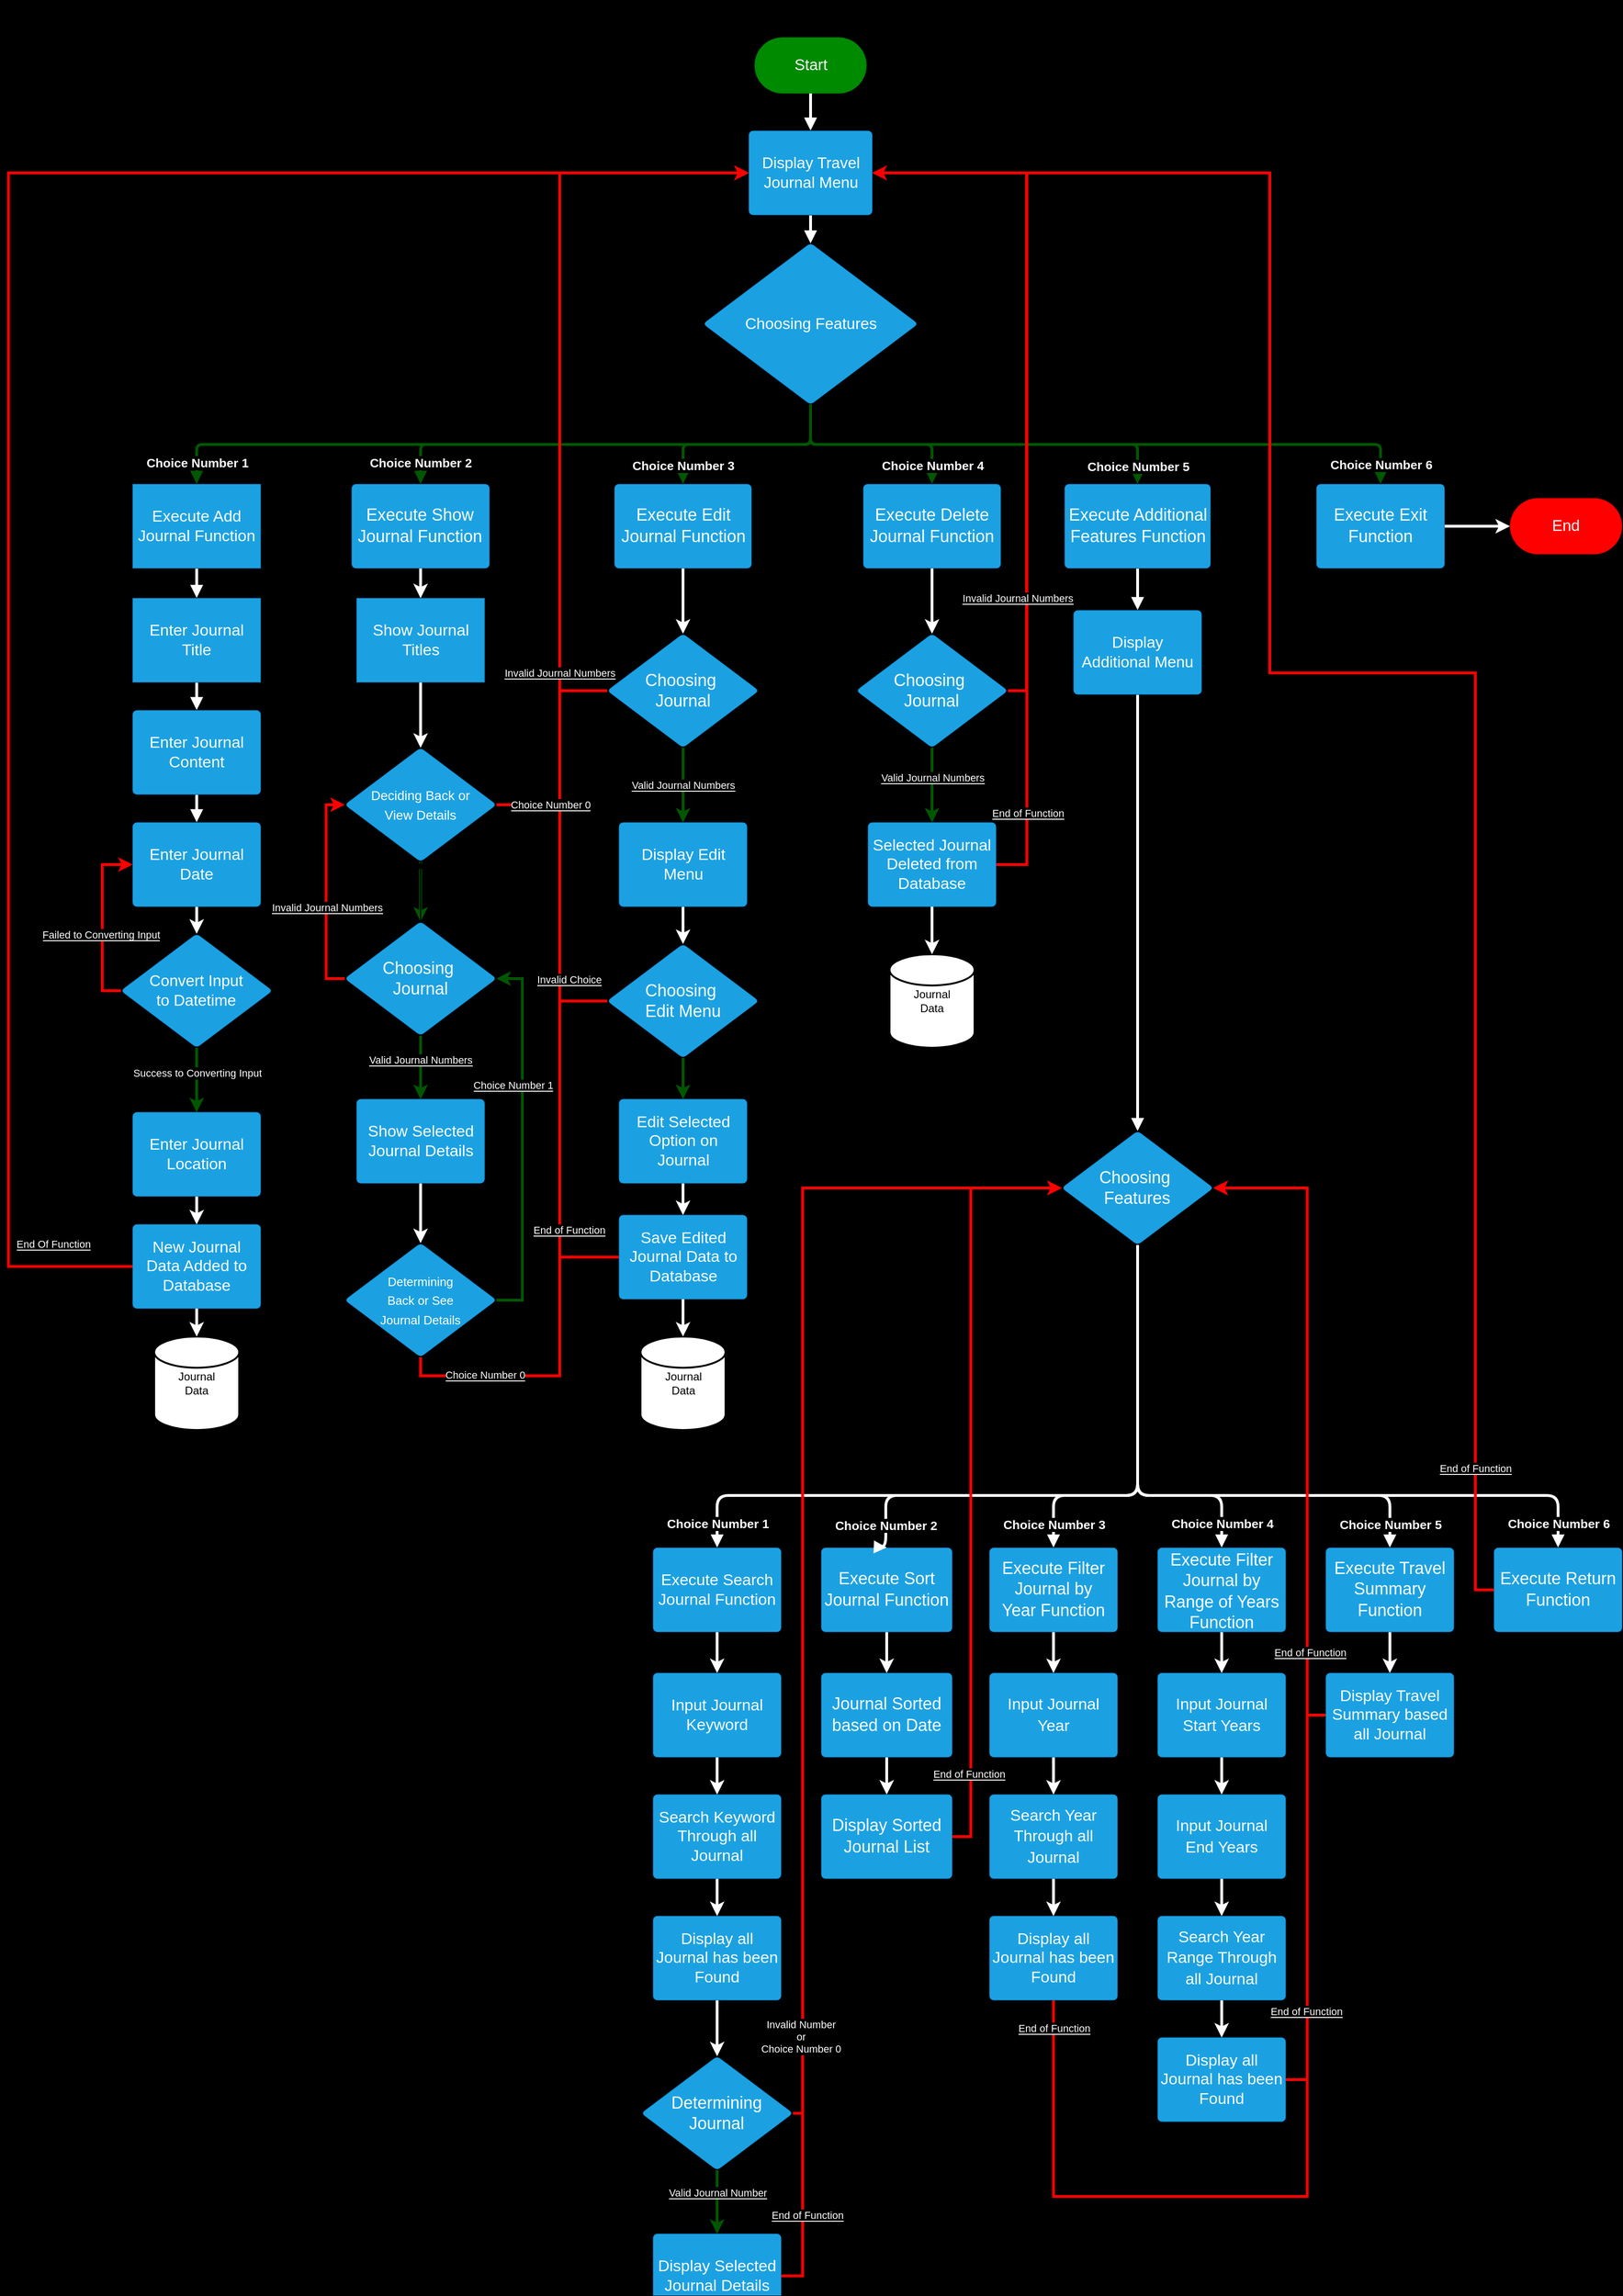 <mxfile version="24.2.7" type="device">
  <diagram name="Page-1" id="oW6jKuGPmSi100mKtAgO">
    <mxGraphModel dx="2600" dy="1015" grid="1" gridSize="10" guides="1" tooltips="1" connect="1" arrows="1" fold="1" page="1" pageScale="1" pageWidth="850" pageHeight="1100" background="#000000" math="0" shadow="0">
      <root>
        <mxCell id="0" />
        <mxCell id="1" parent="0" />
        <mxCell id="EssWX9nocRp4Raj8Io9w-110" style="edgeStyle=orthogonalEdgeStyle;rounded=0;orthogonalLoop=1;jettySize=auto;html=1;exitX=0.5;exitY=1;exitDx=0;exitDy=0;entryX=0;entryY=0.5;entryDx=0;entryDy=0;strokeColor=#FF0000;strokeWidth=3;" edge="1" parent="1" source="EssWX9nocRp4Raj8Io9w-106" target="EssWX9nocRp4Raj8Io9w-14">
          <mxGeometry relative="1" as="geometry">
            <Array as="points">
              <mxPoint x="11" y="1472" />
              <mxPoint x="160" y="1472" />
              <mxPoint x="160" y="185" />
            </Array>
          </mxGeometry>
        </mxCell>
        <mxCell id="EssWX9nocRp4Raj8Io9w-111" value="&lt;font style=&quot;background-color: rgb(0, 0, 0);&quot; color=&quot;#ffffff&quot;&gt;Choice Number 0&lt;/font&gt;" style="edgeLabel;html=1;align=center;verticalAlign=middle;resizable=0;points=[];" vertex="1" connectable="0" parent="EssWX9nocRp4Raj8Io9w-110">
          <mxGeometry x="-0.873" y="-3" relative="1" as="geometry">
            <mxPoint x="-17" y="-4" as="offset" />
          </mxGeometry>
        </mxCell>
        <mxCell id="EssWX9nocRp4Raj8Io9w-104" style="edgeStyle=orthogonalEdgeStyle;rounded=0;orthogonalLoop=1;jettySize=auto;html=1;exitX=0;exitY=0.5;exitDx=0;exitDy=0;entryX=0;entryY=0.5;entryDx=0;entryDy=0;strokeColor=#FF0000;strokeWidth=3;" edge="1" parent="1" source="EssWX9nocRp4Raj8Io9w-100" target="EssWX9nocRp4Raj8Io9w-14">
          <mxGeometry relative="1" as="geometry">
            <mxPoint x="190" y="1290" as="targetPoint" />
            <Array as="points">
              <mxPoint x="160" y="1345" />
              <mxPoint x="160" y="185" />
            </Array>
          </mxGeometry>
        </mxCell>
        <mxCell id="EssWX9nocRp4Raj8Io9w-105" value="&lt;font style=&quot;background-color: rgb(0, 0, 0);&quot; color=&quot;#ffffff&quot;&gt;End of Function&lt;/font&gt;" style="edgeLabel;html=1;align=center;verticalAlign=middle;resizable=0;points=[];" vertex="1" connectable="0" parent="EssWX9nocRp4Raj8Io9w-104">
          <mxGeometry x="-0.87" y="4" relative="1" as="geometry">
            <mxPoint x="14" as="offset" />
          </mxGeometry>
        </mxCell>
        <mxCell id="EssWX9nocRp4Raj8Io9w-97" style="edgeStyle=orthogonalEdgeStyle;rounded=0;orthogonalLoop=1;jettySize=auto;html=1;exitX=0;exitY=0.5;exitDx=0;exitDy=0;entryX=0;entryY=0.5;entryDx=0;entryDy=0;strokeColor=#FF0000;strokeWidth=3;" edge="1" parent="1" source="EssWX9nocRp4Raj8Io9w-87" target="EssWX9nocRp4Raj8Io9w-14">
          <mxGeometry relative="1" as="geometry">
            <Array as="points">
              <mxPoint x="160" y="1071" />
              <mxPoint x="160" y="185" />
            </Array>
          </mxGeometry>
        </mxCell>
        <mxCell id="EssWX9nocRp4Raj8Io9w-98" value="&lt;font style=&quot;background-color: rgb(0, 0, 0);&quot; color=&quot;#ffffff&quot;&gt;Invalid Choice&lt;/font&gt;" style="edgeLabel;html=1;align=center;verticalAlign=middle;resizable=0;points=[];" vertex="1" connectable="0" parent="EssWX9nocRp4Raj8Io9w-97">
          <mxGeometry x="-0.869" y="-1" relative="1" as="geometry">
            <mxPoint x="9" as="offset" />
          </mxGeometry>
        </mxCell>
        <mxCell id="EssWX9nocRp4Raj8Io9w-7" value="Start" style="html=1;overflow=block;blockSpacing=1;whiteSpace=wrap;fontSize=16.7;fontColor=#ffffff;spacing=3.8;strokeColor=#005700;rounded=1;absoluteArcSize=1;arcSize=120;fillColor=#008a00;strokeWidth=NaN;lucidId=39wL1MRaq2_O;" vertex="1" parent="1">
          <mxGeometry x="368.5" y="40" width="120" height="60" as="geometry" />
        </mxCell>
        <mxCell id="EssWX9nocRp4Raj8Io9w-8" value="Choosing Features" style="html=1;overflow=block;blockSpacing=1;whiteSpace=wrap;rhombus;fontSize=16.7;fontColor=#ffffff;spacing=3.8;strokeColor=#006EAF;rounded=1;absoluteArcSize=1;arcSize=9;fillColor=#1ba1e2;strokeWidth=NaN;lucidId=39wLGG56x5rx;" vertex="1" parent="1">
          <mxGeometry x="313.5" y="260" width="230" height="173" as="geometry" />
        </mxCell>
        <mxCell id="EssWX9nocRp4Raj8Io9w-9" value="Execute Add Journal Function" style="html=1;overflow=block;blockSpacing=1;whiteSpace=wrap;fontSize=17;spacing=3.8;strokeColor=#006EAF;rounded=1;absoluteArcSize=1;arcSize=0;fillColor=#1ba1e2;strokeWidth=NaN;lucidId=39wLa3TWxo6T;fontColor=#ffffff;" vertex="1" parent="1">
          <mxGeometry x="-297" y="518" width="137" height="90" as="geometry" />
        </mxCell>
        <mxCell id="EssWX9nocRp4Raj8Io9w-10" value="" style="html=1;jettySize=18;whiteSpace=wrap;overflow=block;blockSpacing=1;fontSize=13;strokeColor=#FFFFFF;strokeOpacity=100;strokeWidth=3;rounded=1;arcSize=12;edgeStyle=orthogonalEdgeStyle;startArrow=none;endArrow=block;endFill=1;exitX=0.5;exitY=1;entryX=0.5;entryY=-0.004;entryPerimeter=0;lucidId=39wLUXoq_lXd;fillColor=#1ba1e2;exitDx=0;exitDy=0;" edge="1" parent="1" source="EssWX9nocRp4Raj8Io9w-7" target="EssWX9nocRp4Raj8Io9w-14">
          <mxGeometry width="100" height="100" relative="1" as="geometry">
            <Array as="points" />
          </mxGeometry>
        </mxCell>
        <mxCell id="EssWX9nocRp4Raj8Io9w-11" value="" style="html=1;jettySize=18;whiteSpace=wrap;overflow=block;blockSpacing=1;fontSize=13;strokeColor=#FFFFFF;strokeOpacity=100;strokeWidth=3;rounded=1;arcSize=12;edgeStyle=orthogonalEdgeStyle;startArrow=none;endArrow=block;endFill=1;exitX=0.5;exitY=1.004;exitPerimeter=0;entryX=0.5;entryY=0.002;entryPerimeter=0;lucidId=39wLFfeJ~EYN;fillColor=#1ba1e2;" edge="1" parent="1" source="EssWX9nocRp4Raj8Io9w-14" target="EssWX9nocRp4Raj8Io9w-8">
          <mxGeometry width="100" height="100" relative="1" as="geometry">
            <Array as="points" />
          </mxGeometry>
        </mxCell>
        <mxCell id="EssWX9nocRp4Raj8Io9w-12" value="" style="html=1;jettySize=18;whiteSpace=wrap;overflow=block;blockSpacing=1;fontSize=13;strokeColor=#005700;strokeOpacity=100;strokeWidth=3;rounded=1;arcSize=12;edgeStyle=orthogonalEdgeStyle;startArrow=none;endArrow=block;endFill=1;exitX=0.5;exitY=0.998;exitPerimeter=0;entryX=0.5;entryY=-0.004;entryPerimeter=0;lucidId=39wLRLaOBurm;fillColor=#008a00;" edge="1" parent="1" source="EssWX9nocRp4Raj8Io9w-8" target="EssWX9nocRp4Raj8Io9w-9">
          <mxGeometry width="100" height="100" relative="1" as="geometry">
            <Array as="points" />
          </mxGeometry>
        </mxCell>
        <mxCell id="EssWX9nocRp4Raj8Io9w-13" value="Choice Number 1" style="text;html=1;resizable=0;labelBackgroundColor=#000000;align=center;verticalAlign=middle;fontStyle=1;fontColor=#FFFFFF;fontSize=13.3;" vertex="1" parent="EssWX9nocRp4Raj8Io9w-12">
          <mxGeometry x="0.924" relative="1" as="geometry">
            <mxPoint y="5" as="offset" />
          </mxGeometry>
        </mxCell>
        <mxCell id="EssWX9nocRp4Raj8Io9w-14" value="Display Travel Journal Menu" style="html=1;overflow=block;blockSpacing=1;whiteSpace=wrap;fontSize=16.7;spacing=9;strokeColor=#006EAF;rounded=1;absoluteArcSize=1;arcSize=9;fillColor=#1ba1e2;strokeWidth=NaN;lucidId=39wLnJ_wp2-h;fontColor=#ffffff;" vertex="1" parent="1">
          <mxGeometry x="362.5" y="140" width="132" height="90" as="geometry" />
        </mxCell>
        <mxCell id="EssWX9nocRp4Raj8Io9w-174" style="edgeStyle=orthogonalEdgeStyle;rounded=0;orthogonalLoop=1;jettySize=auto;html=1;exitX=0.5;exitY=1;exitDx=0;exitDy=0;entryX=0.5;entryY=0;entryDx=0;entryDy=0;strokeColor=#FFFFFF;strokeWidth=3;" edge="1" parent="1" source="EssWX9nocRp4Raj8Io9w-15" target="EssWX9nocRp4Raj8Io9w-73">
          <mxGeometry relative="1" as="geometry" />
        </mxCell>
        <mxCell id="EssWX9nocRp4Raj8Io9w-15" value="&lt;div style=&quot;display: flex; justify-content: center; text-align: center; align-items: baseline; line-height: 1.25; margin-top: -2px;&quot;&gt;&lt;font style=&quot;font-size: 18px;&quot;&gt;Execute Show Journal Function&lt;/font&gt;&lt;/div&gt;" style="html=1;overflow=block;blockSpacing=1;whiteSpace=wrap;fontSize=13;spacing=3.8;strokeColor=#006EAF;rounded=1;absoluteArcSize=1;arcSize=9;fillColor=#1ba1e2;strokeWidth=NaN;lucidId=r1av457.JjQZ;fontColor=#ffffff;" vertex="1" parent="1">
          <mxGeometry x="-62.54" y="518" width="147.36" height="90" as="geometry" />
        </mxCell>
        <mxCell id="EssWX9nocRp4Raj8Io9w-82" style="edgeStyle=orthogonalEdgeStyle;rounded=0;orthogonalLoop=1;jettySize=auto;html=1;exitX=0.5;exitY=1;exitDx=0;exitDy=0;entryX=0.5;entryY=0;entryDx=0;entryDy=0;strokeColor=#FFFFFF;strokeWidth=3;" edge="1" parent="1" source="EssWX9nocRp4Raj8Io9w-16" target="EssWX9nocRp4Raj8Io9w-81">
          <mxGeometry relative="1" as="geometry" />
        </mxCell>
        <mxCell id="EssWX9nocRp4Raj8Io9w-16" value="&lt;div style=&quot;display: flex; justify-content: center; text-align: center; align-items: baseline; line-height: 1.25; margin-top: -2px;&quot;&gt;&lt;font style=&quot;&quot;&gt;&lt;font style=&quot;font-size: 18px;&quot;&gt;Execute Edit Journal Function&lt;/font&gt;&lt;/font&gt;&lt;/div&gt;" style="html=1;overflow=block;blockSpacing=1;whiteSpace=wrap;fontSize=13;spacing=3.8;strokeColor=#006EAF;rounded=1;absoluteArcSize=1;arcSize=9;fillColor=#1ba1e2;strokeWidth=NaN;lucidId=W1avhproO7Pp;fontColor=#ffffff;" vertex="1" parent="1">
          <mxGeometry x="218.75" y="518" width="146.5" height="90" as="geometry" />
        </mxCell>
        <mxCell id="EssWX9nocRp4Raj8Io9w-120" style="edgeStyle=orthogonalEdgeStyle;rounded=0;orthogonalLoop=1;jettySize=auto;html=1;exitX=0.5;exitY=1;exitDx=0;exitDy=0;entryX=0.5;entryY=0;entryDx=0;entryDy=0;strokeWidth=3;strokeColor=#FFFFFF;" edge="1" parent="1" source="EssWX9nocRp4Raj8Io9w-17" target="EssWX9nocRp4Raj8Io9w-114">
          <mxGeometry relative="1" as="geometry" />
        </mxCell>
        <mxCell id="EssWX9nocRp4Raj8Io9w-17" value="&lt;div style=&quot;display: flex; justify-content: center; text-align: center; align-items: baseline; line-height: 1.25; margin-top: -2px;&quot;&gt;&lt;font style=&quot;&quot;&gt;&lt;font style=&quot;font-size: 18px;&quot;&gt;Execute Delete Journal Function&lt;/font&gt;&lt;/font&gt;&lt;/div&gt;" style="html=1;overflow=block;blockSpacing=1;whiteSpace=wrap;fontSize=13;spacing=3.8;strokeColor=#006EAF;rounded=1;absoluteArcSize=1;arcSize=9;fillColor=#1ba1e2;strokeWidth=NaN;lucidId=W1av~T7v6o5Q;fontColor=#ffffff;" vertex="1" parent="1">
          <mxGeometry x="485" y="518" width="147" height="90" as="geometry" />
        </mxCell>
        <mxCell id="EssWX9nocRp4Raj8Io9w-18" value="&lt;div style=&quot;display: flex; justify-content: center; text-align: center; align-items: baseline; line-height: 1.25; margin-top: -2px;&quot;&gt;&lt;font style=&quot;&quot;&gt;&lt;font style=&quot;font-size: 18px;&quot;&gt;Execute Additional Features Function&lt;/font&gt;&lt;/font&gt;&lt;/div&gt;" style="html=1;overflow=block;blockSpacing=1;whiteSpace=wrap;fontSize=13;spacing=3.8;strokeColor=#006EAF;rounded=1;absoluteArcSize=1;arcSize=9;fillColor=#1ba1e2;strokeWidth=NaN;lucidId=51avJGUS.d6e;fontColor=#ffffff;" vertex="1" parent="1">
          <mxGeometry x="700.5" y="518" width="156" height="90" as="geometry" />
        </mxCell>
        <mxCell id="EssWX9nocRp4Raj8Io9w-19" value="" style="html=1;jettySize=18;whiteSpace=wrap;fontSize=13.3;fontColor=#333333;fontStyle=1;strokeColor=#005700;strokeOpacity=100;strokeWidth=3;rounded=1;arcSize=12;edgeStyle=orthogonalEdgeStyle;startArrow=none;endArrow=block;endFill=1;exitX=0.5;exitY=0.998;exitPerimeter=0;entryX=0.5;entryY=-0.004;entryPerimeter=0;lucidId=Q2avhE32~0ku;fillColor=#008a00;" edge="1" parent="1" source="EssWX9nocRp4Raj8Io9w-8" target="EssWX9nocRp4Raj8Io9w-15">
          <mxGeometry width="100" height="100" relative="1" as="geometry">
            <Array as="points" />
          </mxGeometry>
        </mxCell>
        <mxCell id="EssWX9nocRp4Raj8Io9w-20" value="Choice Number 2" style="text;html=1;resizable=0;labelBackgroundColor=#000000;align=center;verticalAlign=middle;fontStyle=1;fontColor=#FFFFFF;fontSize=13.3;" vertex="1" parent="EssWX9nocRp4Raj8Io9w-19">
          <mxGeometry x="0.885" relative="1" as="geometry">
            <mxPoint y="6" as="offset" />
          </mxGeometry>
        </mxCell>
        <mxCell id="EssWX9nocRp4Raj8Io9w-21" value="" style="html=1;jettySize=18;whiteSpace=wrap;fontSize=13.3;fontColor=#333333;fontStyle=1;strokeColor=#005700;strokeOpacity=100;strokeWidth=3;rounded=1;arcSize=12;edgeStyle=orthogonalEdgeStyle;startArrow=none;endArrow=block;endFill=1;exitX=0.5;exitY=0.998;exitPerimeter=0;entryX=0.5;entryY=-0.004;entryPerimeter=0;lucidId=E3av-h~LvY7t;fillColor=#008a00;" edge="1" parent="1" source="EssWX9nocRp4Raj8Io9w-8" target="EssWX9nocRp4Raj8Io9w-16">
          <mxGeometry width="100" height="100" relative="1" as="geometry">
            <Array as="points" />
          </mxGeometry>
        </mxCell>
        <mxCell id="EssWX9nocRp4Raj8Io9w-22" value="Choice Number 3" style="text;html=1;resizable=0;labelBackgroundColor=#000000;align=center;verticalAlign=middle;fontStyle=1;fontColor=#FFFFFF;fontSize=13.3;" vertex="1" parent="EssWX9nocRp4Raj8Io9w-21">
          <mxGeometry x="0.765" relative="1" as="geometry">
            <mxPoint y="6" as="offset" />
          </mxGeometry>
        </mxCell>
        <mxCell id="EssWX9nocRp4Raj8Io9w-23" value="" style="html=1;jettySize=18;whiteSpace=wrap;fontSize=13.3;fontColor=#333333;fontStyle=1;strokeColor=#005700;strokeOpacity=100;strokeWidth=3;rounded=1;arcSize=12;edgeStyle=orthogonalEdgeStyle;startArrow=none;endArrow=block;endFill=1;exitX=0.5;exitY=0.998;exitPerimeter=0;entryX=0.5;entryY=-0.004;entryPerimeter=0;lucidId=.3av.siftXe3;fillColor=#008a00;" edge="1" parent="1" source="EssWX9nocRp4Raj8Io9w-8" target="EssWX9nocRp4Raj8Io9w-17">
          <mxGeometry width="100" height="100" relative="1" as="geometry">
            <Array as="points" />
          </mxGeometry>
        </mxCell>
        <mxCell id="EssWX9nocRp4Raj8Io9w-24" value="Choice Number 4" style="text;html=1;resizable=0;labelBackgroundColor=#000000;align=center;verticalAlign=middle;fontStyle=1;fontColor=#FFFFFF;fontSize=13.3;" vertex="1" parent="EssWX9nocRp4Raj8Io9w-23">
          <mxGeometry x="0.765" relative="1" as="geometry">
            <mxPoint y="6" as="offset" />
          </mxGeometry>
        </mxCell>
        <mxCell id="EssWX9nocRp4Raj8Io9w-25" value="" style="html=1;jettySize=18;whiteSpace=wrap;fontSize=13.3;fontColor=#333333;fontStyle=1;strokeColor=#005700;strokeOpacity=100;strokeWidth=3;rounded=1;arcSize=12;edgeStyle=orthogonalEdgeStyle;startArrow=none;endArrow=block;endFill=1;exitX=0.5;exitY=0.998;exitPerimeter=0;entryX=0.5;entryY=-0.004;entryPerimeter=0;lucidId=h4avc9kdezYn;fillColor=#008a00;" edge="1" parent="1" source="EssWX9nocRp4Raj8Io9w-8" target="EssWX9nocRp4Raj8Io9w-18">
          <mxGeometry width="100" height="100" relative="1" as="geometry">
            <Array as="points" />
          </mxGeometry>
        </mxCell>
        <mxCell id="EssWX9nocRp4Raj8Io9w-26" value="Choice Number 5" style="text;html=1;resizable=0;labelBackgroundColor=#000000;align=center;verticalAlign=middle;fontStyle=1;fontColor=#FFFFFF;fontSize=13.3;" vertex="1" parent="EssWX9nocRp4Raj8Io9w-25">
          <mxGeometry x="0.885" relative="1" as="geometry">
            <mxPoint y="6" as="offset" />
          </mxGeometry>
        </mxCell>
        <mxCell id="EssWX9nocRp4Raj8Io9w-176" style="edgeStyle=orthogonalEdgeStyle;rounded=0;orthogonalLoop=1;jettySize=auto;html=1;exitX=1;exitY=0.5;exitDx=0;exitDy=0;entryX=0;entryY=0.5;entryDx=0;entryDy=0;strokeColor=#FFFFFF;strokeWidth=3;" edge="1" parent="1" source="EssWX9nocRp4Raj8Io9w-27" target="EssWX9nocRp4Raj8Io9w-175">
          <mxGeometry relative="1" as="geometry" />
        </mxCell>
        <mxCell id="EssWX9nocRp4Raj8Io9w-27" value="&lt;div style=&quot;display: flex; justify-content: center; text-align: center; align-items: baseline; line-height: 1.25; margin-top: -2px;&quot;&gt;&lt;font style=&quot;font-size: 18px;&quot;&gt;Execute Exit Function&lt;/font&gt;&lt;/div&gt;" style="html=1;overflow=block;blockSpacing=1;whiteSpace=wrap;fontSize=13;spacing=3.8;strokeColor=#006EAF;rounded=1;absoluteArcSize=1;arcSize=9;fillColor=#1ba1e2;strokeWidth=NaN;lucidId=c7avoEP7ivxT;fontColor=#ffffff;" vertex="1" parent="1">
          <mxGeometry x="970" y="518" width="137" height="90" as="geometry" />
        </mxCell>
        <mxCell id="EssWX9nocRp4Raj8Io9w-28" value="" style="html=1;jettySize=18;whiteSpace=wrap;fontSize=13.3;fontColor=#333333;fontStyle=1;strokeColor=#005700;strokeOpacity=100;strokeWidth=3;rounded=1;arcSize=12;edgeStyle=orthogonalEdgeStyle;startArrow=none;endArrow=block;endFill=1;exitX=0.5;exitY=0.998;exitPerimeter=0;entryX=0.5;entryY=-0.004;entryPerimeter=0;lucidId=c7avUJEq6.oB;fillColor=#008a00;" edge="1" parent="1" source="EssWX9nocRp4Raj8Io9w-8" target="EssWX9nocRp4Raj8Io9w-27">
          <mxGeometry width="100" height="100" relative="1" as="geometry">
            <Array as="points" />
          </mxGeometry>
        </mxCell>
        <mxCell id="EssWX9nocRp4Raj8Io9w-29" value="Choice Number 6" style="text;html=1;resizable=0;labelBackgroundColor=#000000;align=center;verticalAlign=middle;fontStyle=1;fontColor=#FFFFFF;fontSize=13.3;" vertex="1" parent="EssWX9nocRp4Raj8Io9w-28">
          <mxGeometry x="0.924" relative="1" as="geometry">
            <mxPoint y="6" as="offset" />
          </mxGeometry>
        </mxCell>
        <mxCell id="EssWX9nocRp4Raj8Io9w-30" value="" style="html=1;jettySize=18;whiteSpace=wrap;fontSize=13;strokeColor=#FFFFFF;strokeOpacity=100;strokeWidth=3;rounded=1;arcSize=24;edgeStyle=orthogonalEdgeStyle;startArrow=none;endArrow=block;endFill=1;exitX=0.5;exitY=1.004;exitPerimeter=0;entryX=0.5;entryY=-0.004;entryPerimeter=0;lucidId=M-avfqYe2V_c;fillColor=#1ba1e2;" edge="1" parent="1" source="EssWX9nocRp4Raj8Io9w-18" target="EssWX9nocRp4Raj8Io9w-31">
          <mxGeometry width="100" height="100" relative="1" as="geometry">
            <Array as="points" />
          </mxGeometry>
        </mxCell>
        <mxCell id="EssWX9nocRp4Raj8Io9w-31" value="Display Additional Menu" style="html=1;overflow=block;blockSpacing=1;whiteSpace=wrap;fontSize=16.7;spacing=3.8;strokeColor=#006EAF;rounded=1;absoluteArcSize=1;arcSize=9;fillColor=#1ba1e2;strokeWidth=NaN;lucidId=M-avD~cvcVE-;fontColor=#ffffff;" vertex="1" parent="1">
          <mxGeometry x="710" y="653" width="137" height="90" as="geometry" />
        </mxCell>
        <mxCell id="EssWX9nocRp4Raj8Io9w-33" value="" style="html=1;jettySize=18;whiteSpace=wrap;fontSize=13;strokeColor=#FFFFFF;strokeOpacity=100;strokeWidth=3;rounded=1;arcSize=24;edgeStyle=orthogonalEdgeStyle;startArrow=none;endArrow=block;endFill=1;exitX=0.5;exitY=1.004;exitPerimeter=0;entryX=0.5;entryY=0;lucidId=Z_avLD7_3N8Z;fillColor=#1ba1e2;entryDx=0;entryDy=0;" edge="1" parent="1" source="EssWX9nocRp4Raj8Io9w-31" target="EssWX9nocRp4Raj8Io9w-68">
          <mxGeometry width="100" height="100" relative="1" as="geometry">
            <Array as="points" />
            <mxPoint x="698" y="788.346" as="targetPoint" />
          </mxGeometry>
        </mxCell>
        <mxCell id="EssWX9nocRp4Raj8Io9w-139" style="edgeStyle=orthogonalEdgeStyle;rounded=0;orthogonalLoop=1;jettySize=auto;html=1;exitX=0.5;exitY=1;exitDx=0;exitDy=0;entryX=0.5;entryY=0;entryDx=0;entryDy=0;strokeColor=#FFFFFF;strokeWidth=3;" edge="1" parent="1" source="EssWX9nocRp4Raj8Io9w-34" target="EssWX9nocRp4Raj8Io9w-126">
          <mxGeometry relative="1" as="geometry" />
        </mxCell>
        <mxCell id="EssWX9nocRp4Raj8Io9w-34" value="Execute Search Journal Function" style="html=1;overflow=block;blockSpacing=1;whiteSpace=wrap;fontSize=17;spacing=3.8;strokeColor=#006EAF;rounded=1;absoluteArcSize=1;arcSize=9;fillColor=#1ba1e2;strokeWidth=NaN;lucidId=h.avaaxgTNCP;fontColor=#ffffff;" vertex="1" parent="1">
          <mxGeometry x="260" y="1656" width="137" height="90" as="geometry" />
        </mxCell>
        <mxCell id="EssWX9nocRp4Raj8Io9w-143" style="edgeStyle=orthogonalEdgeStyle;rounded=0;orthogonalLoop=1;jettySize=auto;html=1;exitX=0.5;exitY=1;exitDx=0;exitDy=0;entryX=0.5;entryY=0;entryDx=0;entryDy=0;strokeColor=#FFFFFF;strokeWidth=3;" edge="1" parent="1" source="EssWX9nocRp4Raj8Io9w-35" target="EssWX9nocRp4Raj8Io9w-142">
          <mxGeometry relative="1" as="geometry" />
        </mxCell>
        <mxCell id="EssWX9nocRp4Raj8Io9w-35" value="&lt;div style=&quot;display: flex; justify-content: center; text-align: center; align-items: baseline; line-height: 1.25; margin-top: -2px;&quot;&gt;&lt;font style=&quot;&quot;&gt;&lt;font style=&quot;font-size: 18px;&quot;&gt;Execute Sort Journal Function&lt;/font&gt;&lt;/font&gt;&lt;/div&gt;" style="html=1;overflow=block;blockSpacing=1;whiteSpace=wrap;fontSize=13;spacing=3.8;strokeColor=#006EAF;rounded=1;absoluteArcSize=1;arcSize=9;fillColor=#1ba1e2;strokeWidth=NaN;lucidId=h.avo_qA4~c-;fontColor=#ffffff;" vertex="1" parent="1">
          <mxGeometry x="440" y="1656" width="140" height="90" as="geometry" />
        </mxCell>
        <mxCell id="EssWX9nocRp4Raj8Io9w-151" style="edgeStyle=orthogonalEdgeStyle;rounded=0;orthogonalLoop=1;jettySize=auto;html=1;exitX=0.5;exitY=1;exitDx=0;exitDy=0;entryX=0.5;entryY=0;entryDx=0;entryDy=0;strokeColor=#FFFFFF;strokeWidth=3;" edge="1" parent="1" source="EssWX9nocRp4Raj8Io9w-36" target="EssWX9nocRp4Raj8Io9w-148">
          <mxGeometry relative="1" as="geometry" />
        </mxCell>
        <mxCell id="EssWX9nocRp4Raj8Io9w-36" value="&lt;div style=&quot;display: flex; justify-content: center; text-align: center; align-items: baseline; line-height: 1.25; margin-top: -2px;&quot;&gt;&lt;font style=&quot;font-size: 18px;&quot;&gt;Execute Filter Journal by Year&amp;nbsp;Function&lt;/font&gt;&lt;/div&gt;" style="html=1;overflow=block;blockSpacing=1;whiteSpace=wrap;fontSize=13;spacing=3.8;strokeColor=#006EAF;rounded=1;absoluteArcSize=1;arcSize=9;fillColor=#1ba1e2;strokeWidth=NaN;lucidId=h.avfyT31Oo9;fontColor=#ffffff;" vertex="1" parent="1">
          <mxGeometry x="620" y="1656" width="137" height="90" as="geometry" />
        </mxCell>
        <mxCell id="EssWX9nocRp4Raj8Io9w-162" style="edgeStyle=orthogonalEdgeStyle;rounded=0;orthogonalLoop=1;jettySize=auto;html=1;exitX=0.5;exitY=1;exitDx=0;exitDy=0;entryX=0.5;entryY=0;entryDx=0;entryDy=0;strokeColor=#FFFFFF;strokeWidth=3;" edge="1" parent="1" source="EssWX9nocRp4Raj8Io9w-37" target="EssWX9nocRp4Raj8Io9w-156">
          <mxGeometry relative="1" as="geometry" />
        </mxCell>
        <mxCell id="EssWX9nocRp4Raj8Io9w-37" value="&lt;div style=&quot;display: flex; justify-content: center; text-align: center; align-items: baseline; font-size: 0; line-height: 1.25;margin-top: -2px;&quot;&gt;&lt;span&gt;&lt;span style=&quot;font-size: 18px;&quot;&gt;Execute Filter Journal by Range of Years Function&lt;/span&gt;&lt;br&gt;&lt;/span&gt;&lt;/div&gt;" style="html=1;overflow=block;blockSpacing=1;whiteSpace=wrap;fontSize=13;spacing=3.8;strokeColor=#006EAF;rounded=1;absoluteArcSize=1;arcSize=9;fillColor=#1ba1e2;strokeWidth=NaN;lucidId=h.avTpXANDxv;fontColor=#ffffff;" vertex="1" parent="1">
          <mxGeometry x="800" y="1656" width="137" height="90" as="geometry" />
        </mxCell>
        <mxCell id="EssWX9nocRp4Raj8Io9w-168" style="edgeStyle=orthogonalEdgeStyle;rounded=0;orthogonalLoop=1;jettySize=auto;html=1;exitX=0.5;exitY=1;exitDx=0;exitDy=0;entryX=0.5;entryY=0;entryDx=0;entryDy=0;fontColor=#FFFFFF;strokeColor=#FFFFFF;strokeWidth=3;" edge="1" parent="1" source="EssWX9nocRp4Raj8Io9w-38" target="EssWX9nocRp4Raj8Io9w-166">
          <mxGeometry relative="1" as="geometry" />
        </mxCell>
        <mxCell id="EssWX9nocRp4Raj8Io9w-38" value="&lt;div style=&quot;display: flex; justify-content: center; text-align: center; align-items: baseline; line-height: 1.25; margin-top: -2px;&quot;&gt;&lt;font style=&quot;font-size: 18px;&quot;&gt;Execute Travel Summary Function&lt;/font&gt;&lt;/div&gt;" style="html=1;overflow=block;blockSpacing=1;whiteSpace=wrap;fontSize=13;spacing=3.8;strokeColor=#006EAF;rounded=1;absoluteArcSize=1;arcSize=9;fillColor=#1ba1e2;strokeWidth=NaN;lucidId=h.avwNckP6yK;fontColor=#ffffff;" vertex="1" parent="1">
          <mxGeometry x="980" y="1656" width="137" height="90" as="geometry" />
        </mxCell>
        <mxCell id="EssWX9nocRp4Raj8Io9w-39" value="" style="html=1;jettySize=18;whiteSpace=wrap;fontSize=13.3;fontColor=#333333;fontStyle=1;align=center;strokeColor=#FFFFFF;strokeOpacity=100;strokeWidth=3;rounded=1;arcSize=24;edgeStyle=orthogonalEdgeStyle;startArrow=none;endArrow=block;endFill=1;exitX=0.5;exitY=1;entryX=0.5;entryY=-0.004;entryPerimeter=0;lucidId=p.avOH.mr3om;fillColor=#1ba1e2;exitDx=0;exitDy=0;" edge="1" parent="1" source="EssWX9nocRp4Raj8Io9w-68" target="EssWX9nocRp4Raj8Io9w-34">
          <mxGeometry width="100" height="100" relative="1" as="geometry">
            <Array as="points">
              <mxPoint x="779" y="1600" />
              <mxPoint x="329" y="1600" />
            </Array>
            <mxPoint x="756" y="1166.654" as="sourcePoint" />
          </mxGeometry>
        </mxCell>
        <mxCell id="EssWX9nocRp4Raj8Io9w-40" value="Choice Number 1" style="text;html=1;resizable=0;labelBackgroundColor=#000000;align=center;verticalAlign=middle;fontStyle=1;fontColor=#FFFFFF;fontSize=13.3;" vertex="1" parent="EssWX9nocRp4Raj8Io9w-39">
          <mxGeometry x="0.929" relative="1" as="geometry">
            <mxPoint y="2" as="offset" />
          </mxGeometry>
        </mxCell>
        <mxCell id="EssWX9nocRp4Raj8Io9w-41" value="" style="html=1;jettySize=18;whiteSpace=wrap;fontSize=13.3;fontColor=#333333;fontStyle=1;align=center;strokeColor=#FFFFFF;strokeOpacity=100;strokeWidth=3;rounded=1;arcSize=24;edgeStyle=orthogonalEdgeStyle;startArrow=none;endArrow=block;endFill=1;exitX=0.5;exitY=1;entryX=0.5;entryY=-0.004;entryPerimeter=0;lucidId=t.av9rZI38El;fillColor=#1ba1e2;exitDx=0;exitDy=0;" edge="1" parent="1" source="EssWX9nocRp4Raj8Io9w-68" target="EssWX9nocRp4Raj8Io9w-35">
          <mxGeometry width="100" height="100" relative="1" as="geometry">
            <Array as="points">
              <mxPoint x="779" y="1600" />
              <mxPoint x="509" y="1600" />
            </Array>
            <mxPoint x="756" y="1166.654" as="sourcePoint" />
          </mxGeometry>
        </mxCell>
        <mxCell id="EssWX9nocRp4Raj8Io9w-42" value="Choice Number 2" style="text;html=1;resizable=0;labelBackgroundColor=#000000;align=center;verticalAlign=middle;fontStyle=1;fontColor=#FFFFFF;fontSize=13.3;" vertex="1" parent="EssWX9nocRp4Raj8Io9w-41">
          <mxGeometry x="0.895" relative="1" as="geometry">
            <mxPoint y="6" as="offset" />
          </mxGeometry>
        </mxCell>
        <mxCell id="EssWX9nocRp4Raj8Io9w-43" value="" style="html=1;jettySize=18;whiteSpace=wrap;fontSize=13.3;fontColor=#333333;fontStyle=1;align=center;strokeColor=#FFFFFF;strokeOpacity=100;strokeWidth=3;rounded=1;arcSize=24;edgeStyle=orthogonalEdgeStyle;startArrow=none;endArrow=block;endFill=1;exitX=0.5;exitY=1;entryX=0.5;entryY=-0.004;entryPerimeter=0;lucidId=w.avEhGNFrqr;fillColor=#1ba1e2;exitDx=0;exitDy=0;" edge="1" parent="1" source="EssWX9nocRp4Raj8Io9w-68" target="EssWX9nocRp4Raj8Io9w-36">
          <mxGeometry width="100" height="100" relative="1" as="geometry">
            <Array as="points">
              <mxPoint x="779" y="1600" />
              <mxPoint x="689" y="1600" />
            </Array>
            <mxPoint x="756" y="1166.654" as="sourcePoint" />
          </mxGeometry>
        </mxCell>
        <mxCell id="EssWX9nocRp4Raj8Io9w-44" value="Choice Number 3" style="text;html=1;resizable=0;labelBackgroundColor=#000000;align=center;verticalAlign=middle;fontStyle=1;fontColor=#FFFFFF;fontSize=13.3;" vertex="1" parent="EssWX9nocRp4Raj8Io9w-43">
          <mxGeometry x="0.801" relative="1" as="geometry">
            <mxPoint y="16" as="offset" />
          </mxGeometry>
        </mxCell>
        <mxCell id="EssWX9nocRp4Raj8Io9w-45" value="" style="html=1;jettySize=18;whiteSpace=wrap;fontSize=13.3;fontColor=#333333;fontStyle=1;align=center;strokeColor=#FFFFFF;strokeOpacity=100;strokeWidth=3;rounded=1;arcSize=24;edgeStyle=orthogonalEdgeStyle;startArrow=none;endArrow=block;endFill=1;exitX=0.5;exitY=1;entryX=0.5;entryY=-0.004;entryPerimeter=0;lucidId=A.avHlsL_KSj;fillColor=#1ba1e2;exitDx=0;exitDy=0;" edge="1" parent="1" source="EssWX9nocRp4Raj8Io9w-68" target="EssWX9nocRp4Raj8Io9w-37">
          <mxGeometry width="100" height="100" relative="1" as="geometry">
            <Array as="points">
              <mxPoint x="779" y="1600" />
              <mxPoint x="869" y="1600" />
            </Array>
            <mxPoint x="756" y="1166.654" as="sourcePoint" />
          </mxGeometry>
        </mxCell>
        <mxCell id="EssWX9nocRp4Raj8Io9w-46" value="Choice Number 4" style="text;html=1;resizable=0;labelBackgroundColor=#000000;align=center;verticalAlign=middle;fontStyle=1;fontColor=#FFFFFF;fontSize=13.3;" vertex="1" parent="EssWX9nocRp4Raj8Io9w-45">
          <mxGeometry x="0.801" relative="1" as="geometry">
            <mxPoint y="15" as="offset" />
          </mxGeometry>
        </mxCell>
        <mxCell id="EssWX9nocRp4Raj8Io9w-47" value="" style="html=1;jettySize=18;whiteSpace=wrap;fontSize=13.3;fontColor=#333333;fontStyle=1;align=center;strokeColor=#FFFFFF;strokeOpacity=100;strokeWidth=3;rounded=1;arcSize=24;edgeStyle=orthogonalEdgeStyle;startArrow=none;endArrow=block;endFill=1;exitX=0.5;exitY=1;entryX=0.5;entryY=-0.004;entryPerimeter=0;lucidId=D.avOJ-rT-f-;fillColor=#1ba1e2;exitDx=0;exitDy=0;" edge="1" parent="1" source="EssWX9nocRp4Raj8Io9w-68" target="EssWX9nocRp4Raj8Io9w-38">
          <mxGeometry width="100" height="100" relative="1" as="geometry">
            <Array as="points">
              <mxPoint x="779" y="1600" />
              <mxPoint x="1049" y="1600" />
            </Array>
            <mxPoint x="756" y="1166.654" as="sourcePoint" />
          </mxGeometry>
        </mxCell>
        <mxCell id="EssWX9nocRp4Raj8Io9w-48" value="Choice Number 5" style="text;html=1;resizable=0;labelBackgroundColor=#000000;align=center;verticalAlign=middle;fontStyle=1;fontColor=#FFFFFF;fontSize=13.3;" vertex="1" parent="EssWX9nocRp4Raj8Io9w-47">
          <mxGeometry x="0.895" relative="1" as="geometry">
            <mxPoint y="6" as="offset" />
          </mxGeometry>
        </mxCell>
        <mxCell id="EssWX9nocRp4Raj8Io9w-49" value="&lt;div style=&quot;display: flex; justify-content: center; text-align: center; align-items: baseline; line-height: 1.25; margin-top: -2px;&quot;&gt;&lt;font style=&quot;font-size: 18px;&quot;&gt;Execute Return Function&lt;/font&gt;&lt;/div&gt;" style="html=1;overflow=block;blockSpacing=1;whiteSpace=wrap;fontSize=13;spacing=3.8;strokeColor=#006EAF;rounded=1;absoluteArcSize=1;arcSize=9;fillColor=#1ba1e2;strokeWidth=NaN;lucidId=gbbvlOsscx92;fontColor=#ffffff;" vertex="1" parent="1">
          <mxGeometry x="1160" y="1656" width="137" height="90" as="geometry" />
        </mxCell>
        <mxCell id="EssWX9nocRp4Raj8Io9w-50" value="" style="html=1;jettySize=18;whiteSpace=wrap;fontSize=13.3;fontColor=#333333;fontStyle=1;align=center;strokeColor=#FFFFFF;strokeOpacity=100;strokeWidth=3;rounded=1;arcSize=24;edgeStyle=orthogonalEdgeStyle;startArrow=none;endArrow=block;endFill=1;exitX=0.5;exitY=1;entryX=0.5;entryY=-0.004;entryPerimeter=0;lucidId=rbbvAix_iRR3;fillColor=#1ba1e2;exitDx=0;exitDy=0;" edge="1" parent="1" source="EssWX9nocRp4Raj8Io9w-68" target="EssWX9nocRp4Raj8Io9w-49">
          <mxGeometry width="100" height="100" relative="1" as="geometry">
            <Array as="points">
              <mxPoint x="779" y="1600" />
              <mxPoint x="1229" y="1600" />
            </Array>
            <mxPoint x="756" y="1166.654" as="sourcePoint" />
          </mxGeometry>
        </mxCell>
        <mxCell id="EssWX9nocRp4Raj8Io9w-51" value="Choice Number 6" style="text;html=1;resizable=0;labelBackgroundColor=#000000;align=center;verticalAlign=middle;fontStyle=1;fontColor=#FFFFFF;fontSize=13.3;" vertex="1" parent="EssWX9nocRp4Raj8Io9w-50">
          <mxGeometry x="0.929" relative="1" as="geometry">
            <mxPoint y="2" as="offset" />
          </mxGeometry>
        </mxCell>
        <mxCell id="EssWX9nocRp4Raj8Io9w-52" value="" style="html=1;jettySize=18;whiteSpace=wrap;fontSize=13;strokeColor=#FFFFFF;strokeOpacity=100;strokeWidth=3;rounded=1;arcSize=24;edgeStyle=orthogonalEdgeStyle;startArrow=none;endArrow=block;endFill=1;exitX=0.5;exitY=1.004;exitPerimeter=0;entryX=0.5;entryY=-0.004;entryPerimeter=0;lucidId=Qcbvza0nCtEt;fillColor=#1ba1e2;" edge="1" parent="1" source="EssWX9nocRp4Raj8Io9w-9" target="EssWX9nocRp4Raj8Io9w-53">
          <mxGeometry width="100" height="100" relative="1" as="geometry">
            <Array as="points" />
          </mxGeometry>
        </mxCell>
        <mxCell id="EssWX9nocRp4Raj8Io9w-53" value="Enter Journal Title" style="html=1;overflow=block;blockSpacing=1;whiteSpace=wrap;fontSize=17;spacing=3.8;strokeColor=#006EAF;rounded=1;absoluteArcSize=1;arcSize=0;fillColor=#1ba1e2;strokeWidth=NaN;lucidId=QcbvUz2D9Ue8;fontColor=#ffffff;" vertex="1" parent="1">
          <mxGeometry x="-297" y="640" width="137" height="90" as="geometry" />
        </mxCell>
        <mxCell id="EssWX9nocRp4Raj8Io9w-54" value="" style="html=1;jettySize=18;whiteSpace=wrap;fontSize=13;strokeColor=#FFFFFF;strokeOpacity=100;strokeWidth=3;rounded=1;arcSize=24;edgeStyle=orthogonalEdgeStyle;startArrow=none;endArrow=block;endFill=1;exitX=0.5;exitY=1.004;exitPerimeter=0;entryX=0.5;entryY=-0.004;entryPerimeter=0;lucidId=fdbv_l9uNn-B;fillColor=#1ba1e2;" edge="1" parent="1" source="EssWX9nocRp4Raj8Io9w-53" target="EssWX9nocRp4Raj8Io9w-55">
          <mxGeometry width="100" height="100" relative="1" as="geometry">
            <Array as="points" />
          </mxGeometry>
        </mxCell>
        <mxCell id="EssWX9nocRp4Raj8Io9w-55" value="Enter Journal Content" style="html=1;overflow=block;blockSpacing=1;whiteSpace=wrap;fontSize=17;spacing=3.8;strokeColor=#006EAF;rounded=1;absoluteArcSize=1;arcSize=9;fillColor=#1ba1e2;strokeWidth=NaN;lucidId=fdbvG2aM~Ybf;fontColor=#ffffff;" vertex="1" parent="1">
          <mxGeometry x="-297" y="760" width="137" height="90" as="geometry" />
        </mxCell>
        <mxCell id="EssWX9nocRp4Raj8Io9w-56" value="" style="html=1;jettySize=18;whiteSpace=wrap;fontSize=13;strokeColor=#FFFFFF;strokeOpacity=100;strokeWidth=3;rounded=1;arcSize=24;edgeStyle=orthogonalEdgeStyle;startArrow=none;endArrow=block;endFill=1;exitX=0.5;exitY=1.004;exitPerimeter=0;entryX=0.5;entryY=-0.004;entryPerimeter=0;lucidId=xdbvU_ehDNFm;fillColor=#1ba1e2;" edge="1" parent="1" source="EssWX9nocRp4Raj8Io9w-55" target="EssWX9nocRp4Raj8Io9w-57">
          <mxGeometry width="100" height="100" relative="1" as="geometry">
            <Array as="points" />
          </mxGeometry>
        </mxCell>
        <mxCell id="EssWX9nocRp4Raj8Io9w-61" style="edgeStyle=orthogonalEdgeStyle;rounded=0;orthogonalLoop=1;jettySize=auto;html=1;exitX=0.5;exitY=1;exitDx=0;exitDy=0;entryX=0.5;entryY=0;entryDx=0;entryDy=0;strokeColor=#FFFFFF;strokeWidth=3;" edge="1" parent="1" source="EssWX9nocRp4Raj8Io9w-57" target="EssWX9nocRp4Raj8Io9w-180">
          <mxGeometry relative="1" as="geometry">
            <mxPoint x="-228.5" y="1000" as="targetPoint" />
          </mxGeometry>
        </mxCell>
        <mxCell id="EssWX9nocRp4Raj8Io9w-57" value="Enter Journal Date" style="html=1;overflow=block;blockSpacing=1;whiteSpace=wrap;fontSize=17;spacing=3.8;strokeColor=#006EAF;rounded=1;absoluteArcSize=1;arcSize=9;fillColor=#1ba1e2;strokeWidth=NaN;lucidId=xdbvFR-ZrNtJ;fontColor=#ffffff;" vertex="1" parent="1">
          <mxGeometry x="-297" y="880" width="137" height="90" as="geometry" />
        </mxCell>
        <mxCell id="EssWX9nocRp4Raj8Io9w-65" style="edgeStyle=orthogonalEdgeStyle;rounded=0;orthogonalLoop=1;jettySize=auto;html=1;exitX=0.5;exitY=1;exitDx=0;exitDy=0;entryX=0.5;entryY=0;entryDx=0;entryDy=0;strokeColor=#FFFFFF;strokeWidth=3;" edge="1" parent="1" source="EssWX9nocRp4Raj8Io9w-60" target="EssWX9nocRp4Raj8Io9w-64">
          <mxGeometry relative="1" as="geometry" />
        </mxCell>
        <mxCell id="EssWX9nocRp4Raj8Io9w-60" value="Enter Journal Location" style="html=1;overflow=block;blockSpacing=1;whiteSpace=wrap;fontSize=17;spacing=3.8;strokeColor=#006EAF;rounded=1;absoluteArcSize=1;arcSize=9;fillColor=#1ba1e2;strokeWidth=NaN;lucidId=xdbvFR-ZrNtJ;fontColor=#ffffff;" vertex="1" parent="1">
          <mxGeometry x="-297" y="1190" width="137" height="90" as="geometry" />
        </mxCell>
        <mxCell id="EssWX9nocRp4Raj8Io9w-92" style="edgeStyle=orthogonalEdgeStyle;rounded=0;orthogonalLoop=1;jettySize=auto;html=1;" edge="1" parent="1" source="EssWX9nocRp4Raj8Io9w-64" target="EssWX9nocRp4Raj8Io9w-90">
          <mxGeometry relative="1" as="geometry" />
        </mxCell>
        <mxCell id="EssWX9nocRp4Raj8Io9w-95" style="edgeStyle=orthogonalEdgeStyle;rounded=0;orthogonalLoop=1;jettySize=auto;html=1;exitX=0;exitY=0.5;exitDx=0;exitDy=0;entryX=0;entryY=0.5;entryDx=0;entryDy=0;fillColor=#a20025;strokeColor=#FF0000;strokeWidth=3;" edge="1" parent="1" source="EssWX9nocRp4Raj8Io9w-64" target="EssWX9nocRp4Raj8Io9w-14">
          <mxGeometry relative="1" as="geometry">
            <Array as="points">
              <mxPoint x="-430" y="1355" />
              <mxPoint x="-430" y="185" />
            </Array>
          </mxGeometry>
        </mxCell>
        <mxCell id="EssWX9nocRp4Raj8Io9w-99" value="&lt;font style=&quot;background-color: rgb(0, 0, 0);&quot; color=&quot;#ffffff&quot;&gt;End Of Function&lt;/font&gt;" style="edgeLabel;html=1;align=center;verticalAlign=middle;resizable=0;points=[];" vertex="1" connectable="0" parent="EssWX9nocRp4Raj8Io9w-95">
          <mxGeometry x="-0.915" y="4" relative="1" as="geometry">
            <mxPoint x="4" y="-28" as="offset" />
          </mxGeometry>
        </mxCell>
        <mxCell id="EssWX9nocRp4Raj8Io9w-64" value="New Journal Data Added to Database" style="html=1;overflow=block;blockSpacing=1;whiteSpace=wrap;fontSize=17;spacing=3.8;strokeColor=#006EAF;rounded=1;absoluteArcSize=1;arcSize=9;fillColor=#1ba1e2;strokeWidth=NaN;lucidId=xdbvFR-ZrNtJ;fontColor=#ffffff;" vertex="1" parent="1">
          <mxGeometry x="-297" y="1310" width="137" height="90" as="geometry" />
        </mxCell>
        <mxCell id="EssWX9nocRp4Raj8Io9w-71" style="edgeStyle=orthogonalEdgeStyle;rounded=0;orthogonalLoop=1;jettySize=auto;html=1;exitX=0.5;exitY=1;exitDx=0;exitDy=0;entryX=0.5;entryY=0;entryDx=0;entryDy=0;strokeColor=#005700;strokeWidth=3;fillColor=#008a00;" edge="1" parent="1" source="EssWX9nocRp4Raj8Io9w-74" target="EssWX9nocRp4Raj8Io9w-67">
          <mxGeometry relative="1" as="geometry">
            <mxPoint x="11.14" y="850.0" as="sourcePoint" />
          </mxGeometry>
        </mxCell>
        <mxCell id="EssWX9nocRp4Raj8Io9w-70" style="edgeStyle=orthogonalEdgeStyle;rounded=0;orthogonalLoop=1;jettySize=auto;html=1;exitX=0.5;exitY=1;exitDx=0;exitDy=0;entryX=0.5;entryY=0;entryDx=0;entryDy=0;strokeWidth=3;strokeColor=#005700;fillColor=#008a00;" edge="1" parent="1" source="EssWX9nocRp4Raj8Io9w-67" target="EssWX9nocRp4Raj8Io9w-69">
          <mxGeometry relative="1" as="geometry" />
        </mxCell>
        <mxCell id="EssWX9nocRp4Raj8Io9w-112" value="&lt;font style=&quot;background-color: rgb(0, 0, 0);&quot; color=&quot;#ffffff&quot;&gt;Valid Journal Numbers&lt;/font&gt;" style="edgeLabel;html=1;align=center;verticalAlign=middle;resizable=0;points=[];" vertex="1" connectable="0" parent="EssWX9nocRp4Raj8Io9w-70">
          <mxGeometry x="-0.23" relative="1" as="geometry">
            <mxPoint as="offset" />
          </mxGeometry>
        </mxCell>
        <mxCell id="EssWX9nocRp4Raj8Io9w-79" style="edgeStyle=orthogonalEdgeStyle;rounded=0;orthogonalLoop=1;jettySize=auto;html=1;exitX=0;exitY=0.5;exitDx=0;exitDy=0;entryX=0;entryY=0.5;entryDx=0;entryDy=0;strokeColor=#FF0000;strokeWidth=3;" edge="1" parent="1" source="EssWX9nocRp4Raj8Io9w-67" target="EssWX9nocRp4Raj8Io9w-74">
          <mxGeometry relative="1" as="geometry" />
        </mxCell>
        <mxCell id="EssWX9nocRp4Raj8Io9w-80" value="&lt;span style=&quot;color: rgb(255, 255, 255); background-color: rgb(0, 0, 0);&quot;&gt;Invalid Journal Numbers&lt;/span&gt;" style="edgeLabel;html=1;align=center;verticalAlign=middle;resizable=0;points=[];" vertex="1" connectable="0" parent="EssWX9nocRp4Raj8Io9w-79">
          <mxGeometry x="-0.247" y="-1" relative="1" as="geometry">
            <mxPoint y="-11" as="offset" />
          </mxGeometry>
        </mxCell>
        <mxCell id="EssWX9nocRp4Raj8Io9w-177" value="" style="edgeStyle=orthogonalEdgeStyle;rounded=0;orthogonalLoop=1;jettySize=auto;html=1;" edge="1" parent="1" source="EssWX9nocRp4Raj8Io9w-67" target="EssWX9nocRp4Raj8Io9w-74">
          <mxGeometry relative="1" as="geometry" />
        </mxCell>
        <mxCell id="EssWX9nocRp4Raj8Io9w-178" value="" style="edgeStyle=orthogonalEdgeStyle;rounded=0;orthogonalLoop=1;jettySize=auto;html=1;" edge="1" parent="1" source="EssWX9nocRp4Raj8Io9w-67" target="EssWX9nocRp4Raj8Io9w-74">
          <mxGeometry relative="1" as="geometry" />
        </mxCell>
        <mxCell id="EssWX9nocRp4Raj8Io9w-67" value="&lt;div&gt;&lt;span style=&quot;font-size: 18px;&quot;&gt;Choosing&amp;nbsp;&lt;/span&gt;&lt;/div&gt;&lt;div&gt;&lt;font style=&quot;font-size: 18px;&quot;&gt;Journal&lt;/font&gt;&lt;/div&gt;" style="html=1;overflow=block;blockSpacing=1;whiteSpace=wrap;rhombus;fontSize=16.7;fontColor=#ffffff;spacing=3.8;strokeColor=#006EAF;rounded=1;absoluteArcSize=1;arcSize=9;fillColor=#1ba1e2;strokeWidth=NaN;lucidId=x_avSaIK2IV_;" vertex="1" parent="1">
          <mxGeometry x="-69.96" y="986" width="162.2" height="122" as="geometry" />
        </mxCell>
        <mxCell id="EssWX9nocRp4Raj8Io9w-68" value="&lt;div&gt;&lt;span style=&quot;font-size: 18px;&quot;&gt;Choosing&amp;nbsp;&lt;/span&gt;&lt;/div&gt;&lt;div&gt;&lt;font style=&quot;font-size: 18px;&quot;&gt;Features&lt;/font&gt;&lt;/div&gt;" style="html=1;overflow=block;blockSpacing=1;whiteSpace=wrap;rhombus;fontSize=16.7;fontColor=#ffffff;spacing=3.8;strokeColor=#006EAF;rounded=1;absoluteArcSize=1;arcSize=9;fillColor=#1ba1e2;strokeWidth=NaN;lucidId=x_avSaIK2IV_;" vertex="1" parent="1">
          <mxGeometry x="697.4" y="1210" width="162.2" height="122" as="geometry" />
        </mxCell>
        <mxCell id="EssWX9nocRp4Raj8Io9w-108" style="edgeStyle=orthogonalEdgeStyle;rounded=0;orthogonalLoop=1;jettySize=auto;html=1;exitX=0.5;exitY=1;exitDx=0;exitDy=0;entryX=0.5;entryY=0;entryDx=0;entryDy=0;strokeColor=#FFFFFF;strokeWidth=3;" edge="1" parent="1" source="EssWX9nocRp4Raj8Io9w-69" target="EssWX9nocRp4Raj8Io9w-106">
          <mxGeometry relative="1" as="geometry" />
        </mxCell>
        <mxCell id="EssWX9nocRp4Raj8Io9w-69" value="Show Selected Journal Details" style="html=1;overflow=block;blockSpacing=1;whiteSpace=wrap;fontSize=17;spacing=3.8;strokeColor=#006EAF;rounded=1;absoluteArcSize=1;arcSize=9;fillColor=#1ba1e2;strokeWidth=NaN;lucidId=xdbvFR-ZrNtJ;fontColor=#ffffff;" vertex="1" parent="1">
          <mxGeometry x="-57.36" y="1176" width="137" height="90" as="geometry" />
        </mxCell>
        <mxCell id="EssWX9nocRp4Raj8Io9w-75" style="edgeStyle=orthogonalEdgeStyle;rounded=0;orthogonalLoop=1;jettySize=auto;html=1;exitX=0.5;exitY=1;exitDx=0;exitDy=0;entryX=0.5;entryY=0;entryDx=0;entryDy=0;strokeColor=#FFFFFF;strokeWidth=3;" edge="1" parent="1" source="EssWX9nocRp4Raj8Io9w-73" target="EssWX9nocRp4Raj8Io9w-74">
          <mxGeometry relative="1" as="geometry" />
        </mxCell>
        <mxCell id="EssWX9nocRp4Raj8Io9w-73" value="Show Journal Titles" style="html=1;overflow=block;blockSpacing=1;whiteSpace=wrap;fontSize=17;spacing=3.8;strokeColor=#006EAF;rounded=1;absoluteArcSize=1;arcSize=0;fillColor=#1ba1e2;strokeWidth=NaN;lucidId=QcbvUz2D9Ue8;fontColor=#ffffff;" vertex="1" parent="1">
          <mxGeometry x="-57.36" y="640" width="137" height="90" as="geometry" />
        </mxCell>
        <mxCell id="EssWX9nocRp4Raj8Io9w-74" value="&lt;font style=&quot;font-size: 14px;&quot;&gt;Deciding Back or&lt;br&gt;View Details&lt;/font&gt;" style="html=1;overflow=block;blockSpacing=1;whiteSpace=wrap;rhombus;fontSize=16.7;fontColor=#ffffff;spacing=3.8;strokeColor=#006EAF;rounded=1;absoluteArcSize=1;arcSize=9;fillColor=#1ba1e2;strokeWidth=NaN;lucidId=x_avSaIK2IV_;" vertex="1" parent="1">
          <mxGeometry x="-69.96" y="800" width="162.2" height="122" as="geometry" />
        </mxCell>
        <mxCell id="EssWX9nocRp4Raj8Io9w-76" style="edgeStyle=orthogonalEdgeStyle;rounded=0;orthogonalLoop=1;jettySize=auto;html=1;exitX=1;exitY=0.5;exitDx=0;exitDy=0;entryX=0;entryY=0.5;entryDx=0;entryDy=0;strokeColor=#FF0000;strokeWidth=3;" edge="1" parent="1" source="EssWX9nocRp4Raj8Io9w-74" target="EssWX9nocRp4Raj8Io9w-14">
          <mxGeometry relative="1" as="geometry">
            <Array as="points">
              <mxPoint x="160" y="861" />
              <mxPoint x="160" y="185" />
            </Array>
          </mxGeometry>
        </mxCell>
        <mxCell id="EssWX9nocRp4Raj8Io9w-78" value="&lt;font style=&quot;background-color: rgb(0, 0, 0);&quot; color=&quot;#ffffff&quot;&gt;Choice Number 0&lt;/font&gt;" style="edgeLabel;html=1;align=center;verticalAlign=middle;resizable=0;points=[];fontStyle=0" vertex="1" connectable="0" parent="EssWX9nocRp4Raj8Io9w-76">
          <mxGeometry x="-0.789" y="-1" relative="1" as="geometry">
            <mxPoint x="-11" y="32" as="offset" />
          </mxGeometry>
        </mxCell>
        <mxCell id="EssWX9nocRp4Raj8Io9w-84" style="edgeStyle=orthogonalEdgeStyle;rounded=0;orthogonalLoop=1;jettySize=auto;html=1;exitX=0.5;exitY=1;exitDx=0;exitDy=0;entryX=0.5;entryY=0;entryDx=0;entryDy=0;fillColor=#008a00;strokeColor=#005700;strokeWidth=3;" edge="1" parent="1" source="EssWX9nocRp4Raj8Io9w-81" target="EssWX9nocRp4Raj8Io9w-83">
          <mxGeometry relative="1" as="geometry" />
        </mxCell>
        <mxCell id="EssWX9nocRp4Raj8Io9w-121" value="&lt;span style=&quot;color: rgb(255, 255, 255); background-color: rgb(0, 0, 0);&quot;&gt;Valid Journal Numbers&lt;/span&gt;" style="edgeLabel;html=1;align=center;verticalAlign=middle;resizable=0;points=[];" vertex="1" connectable="0" parent="EssWX9nocRp4Raj8Io9w-84">
          <mxGeometry x="-0.471" y="1" relative="1" as="geometry">
            <mxPoint x="-1" y="19" as="offset" />
          </mxGeometry>
        </mxCell>
        <mxCell id="EssWX9nocRp4Raj8Io9w-85" style="edgeStyle=orthogonalEdgeStyle;rounded=0;orthogonalLoop=1;jettySize=auto;html=1;exitX=0;exitY=0.5;exitDx=0;exitDy=0;entryX=0;entryY=0.5;entryDx=0;entryDy=0;strokeColor=#FF0000;strokeWidth=3;" edge="1" parent="1" source="EssWX9nocRp4Raj8Io9w-81" target="EssWX9nocRp4Raj8Io9w-14">
          <mxGeometry relative="1" as="geometry">
            <Array as="points">
              <mxPoint x="160" y="739" />
              <mxPoint x="160" y="185" />
            </Array>
          </mxGeometry>
        </mxCell>
        <mxCell id="EssWX9nocRp4Raj8Io9w-86" value="&lt;font style=&quot;background-color: rgb(0, 0, 0);&quot; color=&quot;#ffffff&quot;&gt;Invalid Journal Numbers&lt;/font&gt;" style="edgeLabel;html=1;align=center;verticalAlign=middle;resizable=0;points=[];" vertex="1" connectable="0" parent="EssWX9nocRp4Raj8Io9w-85">
          <mxGeometry x="-0.945" y="-1" relative="1" as="geometry">
            <mxPoint x="-29" y="-18" as="offset" />
          </mxGeometry>
        </mxCell>
        <mxCell id="EssWX9nocRp4Raj8Io9w-81" value="&lt;font style=&quot;font-size: 18px;&quot;&gt;Choosing&amp;nbsp;&lt;/font&gt;&lt;div&gt;&lt;font style=&quot;font-size: 18px;&quot;&gt;Journal&lt;/font&gt;&lt;/div&gt;" style="html=1;overflow=block;blockSpacing=1;whiteSpace=wrap;rhombus;fontSize=16.7;fontColor=#ffffff;spacing=3.8;strokeColor=#006EAF;rounded=1;absoluteArcSize=1;arcSize=9;fillColor=#1ba1e2;strokeWidth=NaN;lucidId=x_avSaIK2IV_;" vertex="1" parent="1">
          <mxGeometry x="210.9" y="678" width="162.2" height="122" as="geometry" />
        </mxCell>
        <mxCell id="EssWX9nocRp4Raj8Io9w-88" style="edgeStyle=orthogonalEdgeStyle;rounded=0;orthogonalLoop=1;jettySize=auto;html=1;exitX=0.5;exitY=1;exitDx=0;exitDy=0;entryX=0.5;entryY=0;entryDx=0;entryDy=0;strokeColor=#FFFFFF;strokeWidth=3;" edge="1" parent="1" source="EssWX9nocRp4Raj8Io9w-83" target="EssWX9nocRp4Raj8Io9w-87">
          <mxGeometry relative="1" as="geometry" />
        </mxCell>
        <mxCell id="EssWX9nocRp4Raj8Io9w-83" value="Display Edit Menu" style="html=1;overflow=block;blockSpacing=1;whiteSpace=wrap;fontSize=17;spacing=3.8;strokeColor=#006EAF;rounded=1;absoluteArcSize=1;arcSize=9;fillColor=#1ba1e2;strokeWidth=NaN;lucidId=xdbvFR-ZrNtJ;fontColor=#ffffff;" vertex="1" parent="1">
          <mxGeometry x="223.5" y="880" width="137" height="90" as="geometry" />
        </mxCell>
        <mxCell id="EssWX9nocRp4Raj8Io9w-96" style="edgeStyle=orthogonalEdgeStyle;rounded=0;orthogonalLoop=1;jettySize=auto;html=1;exitX=0.5;exitY=1;exitDx=0;exitDy=0;entryX=0.5;entryY=0;entryDx=0;entryDy=0;fillColor=#008a00;strokeColor=#005700;strokeWidth=3;" edge="1" parent="1" source="EssWX9nocRp4Raj8Io9w-87" target="EssWX9nocRp4Raj8Io9w-89">
          <mxGeometry relative="1" as="geometry" />
        </mxCell>
        <mxCell id="EssWX9nocRp4Raj8Io9w-87" value="&lt;font style=&quot;font-size: 18px;&quot;&gt;Choosing&amp;nbsp;&lt;/font&gt;&lt;div&gt;&lt;font style=&quot;font-size: 18px;&quot;&gt;Edit Menu&lt;/font&gt;&lt;/div&gt;" style="html=1;overflow=block;blockSpacing=1;whiteSpace=wrap;rhombus;fontSize=16.7;fontColor=#ffffff;spacing=3.8;strokeColor=#006EAF;rounded=1;absoluteArcSize=1;arcSize=9;fillColor=#1ba1e2;strokeWidth=NaN;lucidId=x_avSaIK2IV_;" vertex="1" parent="1">
          <mxGeometry x="210.9" y="1010" width="162.2" height="122" as="geometry" />
        </mxCell>
        <mxCell id="EssWX9nocRp4Raj8Io9w-101" style="edgeStyle=orthogonalEdgeStyle;rounded=0;orthogonalLoop=1;jettySize=auto;html=1;exitX=0.5;exitY=1;exitDx=0;exitDy=0;entryX=0.5;entryY=0;entryDx=0;entryDy=0;strokeColor=#FFFFFF;strokeWidth=3;" edge="1" parent="1" source="EssWX9nocRp4Raj8Io9w-89" target="EssWX9nocRp4Raj8Io9w-100">
          <mxGeometry relative="1" as="geometry" />
        </mxCell>
        <mxCell id="EssWX9nocRp4Raj8Io9w-89" value="Edit Selected Option on Journal" style="html=1;overflow=block;blockSpacing=1;whiteSpace=wrap;fontSize=17;spacing=3.8;strokeColor=#006EAF;rounded=1;absoluteArcSize=1;arcSize=9;fillColor=#1ba1e2;strokeWidth=NaN;lucidId=xdbvFR-ZrNtJ;fontColor=#ffffff;" vertex="1" parent="1">
          <mxGeometry x="223.5" y="1176" width="137" height="90" as="geometry" />
        </mxCell>
        <mxCell id="EssWX9nocRp4Raj8Io9w-90" value="Journal&lt;div&gt;Data&lt;/div&gt;" style="strokeWidth=2;html=1;shape=mxgraph.flowchart.database;whiteSpace=wrap;" vertex="1" parent="1">
          <mxGeometry x="-274" y="1430" width="91" height="100" as="geometry" />
        </mxCell>
        <mxCell id="EssWX9nocRp4Raj8Io9w-94" style="edgeStyle=orthogonalEdgeStyle;rounded=0;orthogonalLoop=1;jettySize=auto;html=1;exitX=0.5;exitY=1;exitDx=0;exitDy=0;entryX=0.5;entryY=0;entryDx=0;entryDy=0;entryPerimeter=0;strokeColor=#FFFFFF;strokeWidth=3;" edge="1" parent="1" source="EssWX9nocRp4Raj8Io9w-64" target="EssWX9nocRp4Raj8Io9w-90">
          <mxGeometry relative="1" as="geometry" />
        </mxCell>
        <mxCell id="EssWX9nocRp4Raj8Io9w-100" value="Save Edited Journal Data to Database" style="html=1;overflow=block;blockSpacing=1;whiteSpace=wrap;fontSize=17;spacing=3.8;strokeColor=#006EAF;rounded=1;absoluteArcSize=1;arcSize=9;fillColor=#1ba1e2;strokeWidth=NaN;lucidId=xdbvFR-ZrNtJ;fontColor=#ffffff;" vertex="1" parent="1">
          <mxGeometry x="223.5" y="1300" width="137" height="90" as="geometry" />
        </mxCell>
        <mxCell id="EssWX9nocRp4Raj8Io9w-102" value="Journal&lt;div&gt;Data&lt;/div&gt;" style="strokeWidth=2;html=1;shape=mxgraph.flowchart.database;whiteSpace=wrap;" vertex="1" parent="1">
          <mxGeometry x="246.5" y="1430" width="91" height="100" as="geometry" />
        </mxCell>
        <mxCell id="EssWX9nocRp4Raj8Io9w-103" style="edgeStyle=orthogonalEdgeStyle;rounded=0;orthogonalLoop=1;jettySize=auto;html=1;exitX=0.5;exitY=1;exitDx=0;exitDy=0;entryX=0.5;entryY=0;entryDx=0;entryDy=0;entryPerimeter=0;strokeColor=#FFFFFF;strokeWidth=3;" edge="1" parent="1" source="EssWX9nocRp4Raj8Io9w-100" target="EssWX9nocRp4Raj8Io9w-102">
          <mxGeometry relative="1" as="geometry">
            <mxPoint x="190" y="1420" as="sourcePoint" />
            <mxPoint x="190" y="1450" as="targetPoint" />
          </mxGeometry>
        </mxCell>
        <mxCell id="EssWX9nocRp4Raj8Io9w-109" style="edgeStyle=orthogonalEdgeStyle;rounded=0;orthogonalLoop=1;jettySize=auto;html=1;exitX=1;exitY=0.5;exitDx=0;exitDy=0;entryX=1;entryY=0.5;entryDx=0;entryDy=0;fillColor=#008a00;strokeColor=#005700;strokeWidth=3;" edge="1" parent="1" source="EssWX9nocRp4Raj8Io9w-106" target="EssWX9nocRp4Raj8Io9w-67">
          <mxGeometry relative="1" as="geometry">
            <Array as="points">
              <mxPoint x="120" y="1391" />
              <mxPoint x="120" y="1047" />
            </Array>
          </mxGeometry>
        </mxCell>
        <mxCell id="EssWX9nocRp4Raj8Io9w-113" value="&lt;span style=&quot;color: rgb(255, 255, 255); background-color: rgb(0, 0, 0);&quot;&gt;Choice Number 1&lt;/span&gt;" style="edgeLabel;html=1;align=center;verticalAlign=middle;resizable=0;points=[];" vertex="1" connectable="0" parent="EssWX9nocRp4Raj8Io9w-109">
          <mxGeometry x="-0.172" y="-2" relative="1" as="geometry">
            <mxPoint x="-12" y="-93" as="offset" />
          </mxGeometry>
        </mxCell>
        <mxCell id="EssWX9nocRp4Raj8Io9w-106" value="&lt;font style=&quot;font-size: 13px;&quot;&gt;Determining&lt;/font&gt;&lt;div&gt;&lt;font style=&quot;font-size: 13px;&quot;&gt;Back or See&lt;/font&gt;&lt;/div&gt;&lt;div&gt;&lt;font style=&quot;font-size: 13px;&quot;&gt;Journal Details&lt;/font&gt;&lt;/div&gt;" style="html=1;overflow=block;blockSpacing=1;whiteSpace=wrap;rhombus;fontSize=16.7;fontColor=#ffffff;spacing=3.8;strokeColor=#006EAF;rounded=1;absoluteArcSize=1;arcSize=9;fillColor=#1ba1e2;strokeWidth=NaN;lucidId=x_avSaIK2IV_;" vertex="1" parent="1">
          <mxGeometry x="-69.96" y="1330" width="162.2" height="122" as="geometry" />
        </mxCell>
        <mxCell id="EssWX9nocRp4Raj8Io9w-118" style="edgeStyle=orthogonalEdgeStyle;rounded=0;orthogonalLoop=1;jettySize=auto;html=1;exitX=0.5;exitY=1;exitDx=0;exitDy=0;entryX=0.5;entryY=0;entryDx=0;entryDy=0;fillColor=#008a00;strokeColor=#005700;strokeWidth=3;" edge="1" parent="1" source="EssWX9nocRp4Raj8Io9w-114" target="EssWX9nocRp4Raj8Io9w-115">
          <mxGeometry relative="1" as="geometry" />
        </mxCell>
        <mxCell id="EssWX9nocRp4Raj8Io9w-122" value="&lt;span style=&quot;color: rgb(255, 255, 255); background-color: rgb(0, 0, 0);&quot;&gt;Valid Journal Numbers&lt;/span&gt;" style="edgeLabel;html=1;align=center;verticalAlign=middle;resizable=0;points=[];" vertex="1" connectable="0" parent="EssWX9nocRp4Raj8Io9w-118">
          <mxGeometry x="-0.2" relative="1" as="geometry">
            <mxPoint as="offset" />
          </mxGeometry>
        </mxCell>
        <mxCell id="EssWX9nocRp4Raj8Io9w-119" style="edgeStyle=orthogonalEdgeStyle;rounded=0;orthogonalLoop=1;jettySize=auto;html=1;exitX=1;exitY=0.5;exitDx=0;exitDy=0;entryX=1;entryY=0.5;entryDx=0;entryDy=0;strokeColor=#FF0000;strokeWidth=3;" edge="1" parent="1" source="EssWX9nocRp4Raj8Io9w-114" target="EssWX9nocRp4Raj8Io9w-14">
          <mxGeometry relative="1" as="geometry" />
        </mxCell>
        <mxCell id="EssWX9nocRp4Raj8Io9w-114" value="&lt;font style=&quot;font-size: 18px;&quot;&gt;Choosing&amp;nbsp;&lt;/font&gt;&lt;div&gt;&lt;font style=&quot;font-size: 18px;&quot;&gt;Journal&lt;/font&gt;&lt;/div&gt;" style="html=1;overflow=block;blockSpacing=1;whiteSpace=wrap;rhombus;fontSize=16.7;fontColor=#ffffff;spacing=3.8;strokeColor=#006EAF;rounded=1;absoluteArcSize=1;arcSize=9;fillColor=#1ba1e2;strokeWidth=NaN;lucidId=x_avSaIK2IV_;" vertex="1" parent="1">
          <mxGeometry x="477.4" y="678" width="162.2" height="122" as="geometry" />
        </mxCell>
        <mxCell id="EssWX9nocRp4Raj8Io9w-123" style="edgeStyle=orthogonalEdgeStyle;rounded=0;orthogonalLoop=1;jettySize=auto;html=1;exitX=1;exitY=0.5;exitDx=0;exitDy=0;entryX=1;entryY=0.5;entryDx=0;entryDy=0;strokeColor=#FF0000;strokeWidth=3;" edge="1" parent="1" source="EssWX9nocRp4Raj8Io9w-115" target="EssWX9nocRp4Raj8Io9w-14">
          <mxGeometry relative="1" as="geometry">
            <mxPoint x="630" y="-70" as="targetPoint" />
            <Array as="points">
              <mxPoint x="660" y="925" />
              <mxPoint x="660" y="185" />
            </Array>
          </mxGeometry>
        </mxCell>
        <mxCell id="EssWX9nocRp4Raj8Io9w-124" value="&lt;span style=&quot;color: rgb(255, 255, 255); background-color: rgb(0, 0, 0);&quot;&gt;End of Function&lt;/span&gt;" style="edgeLabel;html=1;align=center;verticalAlign=middle;resizable=0;points=[];" vertex="1" connectable="0" parent="EssWX9nocRp4Raj8Io9w-123">
          <mxGeometry x="-0.812" y="-1" relative="1" as="geometry">
            <mxPoint as="offset" />
          </mxGeometry>
        </mxCell>
        <mxCell id="EssWX9nocRp4Raj8Io9w-125" value="&lt;span style=&quot;color: rgb(255, 255, 255); background-color: rgb(0, 0, 0);&quot;&gt;Invalid Journal Numbers&lt;/span&gt;" style="edgeLabel;html=1;align=center;verticalAlign=middle;resizable=0;points=[];" vertex="1" connectable="0" parent="EssWX9nocRp4Raj8Io9w-123">
          <mxGeometry x="-0.403" y="1" relative="1" as="geometry">
            <mxPoint x="-9" y="-38" as="offset" />
          </mxGeometry>
        </mxCell>
        <mxCell id="EssWX9nocRp4Raj8Io9w-115" value="Selected Journal&lt;div&gt;Deleted from Database&lt;/div&gt;" style="html=1;overflow=block;blockSpacing=1;whiteSpace=wrap;fontSize=17;spacing=3.8;strokeColor=#006EAF;rounded=1;absoluteArcSize=1;arcSize=9;fillColor=#1ba1e2;strokeWidth=NaN;lucidId=xdbvFR-ZrNtJ;fontColor=#ffffff;" vertex="1" parent="1">
          <mxGeometry x="490" y="880" width="137" height="90" as="geometry" />
        </mxCell>
        <mxCell id="EssWX9nocRp4Raj8Io9w-116" value="Journal&lt;div&gt;Data&lt;/div&gt;" style="strokeWidth=2;html=1;shape=mxgraph.flowchart.database;whiteSpace=wrap;" vertex="1" parent="1">
          <mxGeometry x="513" y="1021" width="91" height="100" as="geometry" />
        </mxCell>
        <mxCell id="EssWX9nocRp4Raj8Io9w-117" style="edgeStyle=orthogonalEdgeStyle;rounded=0;orthogonalLoop=1;jettySize=auto;html=1;exitX=0.5;exitY=1;exitDx=0;exitDy=0;entryX=0.5;entryY=0;entryDx=0;entryDy=0;entryPerimeter=0;strokeColor=#FFFFFF;strokeWidth=3;" edge="1" parent="1" source="EssWX9nocRp4Raj8Io9w-115" target="EssWX9nocRp4Raj8Io9w-116">
          <mxGeometry relative="1" as="geometry" />
        </mxCell>
        <mxCell id="EssWX9nocRp4Raj8Io9w-140" style="edgeStyle=orthogonalEdgeStyle;rounded=0;orthogonalLoop=1;jettySize=auto;html=1;exitX=0.5;exitY=1;exitDx=0;exitDy=0;entryX=0.5;entryY=0;entryDx=0;entryDy=0;strokeColor=#FFFFFF;strokeWidth=3;" edge="1" parent="1" source="EssWX9nocRp4Raj8Io9w-126" target="EssWX9nocRp4Raj8Io9w-127">
          <mxGeometry relative="1" as="geometry" />
        </mxCell>
        <mxCell id="EssWX9nocRp4Raj8Io9w-126" value="Input Journal Keyword" style="html=1;overflow=block;blockSpacing=1;whiteSpace=wrap;fontSize=17;spacing=3.8;strokeColor=#006EAF;rounded=1;absoluteArcSize=1;arcSize=9;fillColor=#1ba1e2;strokeWidth=NaN;lucidId=h.avaaxgTNCP;fontColor=#ffffff;" vertex="1" parent="1">
          <mxGeometry x="260" y="1790" width="137" height="90" as="geometry" />
        </mxCell>
        <mxCell id="EssWX9nocRp4Raj8Io9w-141" style="edgeStyle=orthogonalEdgeStyle;rounded=0;orthogonalLoop=1;jettySize=auto;html=1;exitX=0.5;exitY=1;exitDx=0;exitDy=0;entryX=0.5;entryY=0;entryDx=0;entryDy=0;strokeColor=#FFFFFF;strokeWidth=3;" edge="1" parent="1" source="EssWX9nocRp4Raj8Io9w-127" target="EssWX9nocRp4Raj8Io9w-128">
          <mxGeometry relative="1" as="geometry" />
        </mxCell>
        <mxCell id="EssWX9nocRp4Raj8Io9w-127" value="Search Keyword Through all Journal" style="html=1;overflow=block;blockSpacing=1;whiteSpace=wrap;fontSize=17;spacing=3.8;strokeColor=#006EAF;rounded=1;absoluteArcSize=1;arcSize=9;fillColor=#1ba1e2;strokeWidth=NaN;lucidId=h.avaaxgTNCP;fontColor=#ffffff;" vertex="1" parent="1">
          <mxGeometry x="260" y="1920" width="137" height="90" as="geometry" />
        </mxCell>
        <mxCell id="EssWX9nocRp4Raj8Io9w-131" style="edgeStyle=orthogonalEdgeStyle;rounded=0;orthogonalLoop=1;jettySize=auto;html=1;exitX=0.5;exitY=1;exitDx=0;exitDy=0;entryX=0.5;entryY=0;entryDx=0;entryDy=0;strokeColor=#FFFFFF;strokeWidth=3;" edge="1" parent="1" source="EssWX9nocRp4Raj8Io9w-128" target="EssWX9nocRp4Raj8Io9w-130">
          <mxGeometry relative="1" as="geometry" />
        </mxCell>
        <mxCell id="EssWX9nocRp4Raj8Io9w-128" value="Display all Journal has been Found" style="html=1;overflow=block;blockSpacing=1;whiteSpace=wrap;fontSize=17;spacing=3.8;strokeColor=#006EAF;rounded=1;absoluteArcSize=1;arcSize=9;fillColor=#1ba1e2;strokeWidth=NaN;lucidId=h.avaaxgTNCP;fontColor=#ffffff;" vertex="1" parent="1">
          <mxGeometry x="260" y="2050" width="137" height="90" as="geometry" />
        </mxCell>
        <mxCell id="EssWX9nocRp4Raj8Io9w-137" style="edgeStyle=orthogonalEdgeStyle;rounded=0;orthogonalLoop=1;jettySize=auto;html=1;exitX=1;exitY=0.5;exitDx=0;exitDy=0;entryX=0;entryY=0.5;entryDx=0;entryDy=0;strokeColor=#FF0000;strokeWidth=3;" edge="1" parent="1" source="EssWX9nocRp4Raj8Io9w-129" target="EssWX9nocRp4Raj8Io9w-68">
          <mxGeometry relative="1" as="geometry">
            <Array as="points">
              <mxPoint x="420" y="2435" />
              <mxPoint x="420" y="1271" />
            </Array>
          </mxGeometry>
        </mxCell>
        <mxCell id="EssWX9nocRp4Raj8Io9w-138" value="&lt;font style=&quot;background-color: rgb(0, 0, 0);&quot; color=&quot;#ffffff&quot;&gt;End of Function&lt;/font&gt;" style="edgeLabel;html=1;align=center;verticalAlign=middle;resizable=0;points=[];" vertex="1" connectable="0" parent="EssWX9nocRp4Raj8Io9w-137">
          <mxGeometry x="-0.899" y="-1" relative="1" as="geometry">
            <mxPoint x="4" y="-14" as="offset" />
          </mxGeometry>
        </mxCell>
        <mxCell id="EssWX9nocRp4Raj8Io9w-129" value="Display Selected Journal Details" style="html=1;overflow=block;blockSpacing=1;whiteSpace=wrap;fontSize=17;spacing=3.8;strokeColor=#006EAF;rounded=1;absoluteArcSize=1;arcSize=9;fillColor=#1ba1e2;strokeWidth=NaN;lucidId=h.avaaxgTNCP;fontColor=#ffffff;" vertex="1" parent="1">
          <mxGeometry x="260" y="2390" width="137" height="90" as="geometry" />
        </mxCell>
        <mxCell id="EssWX9nocRp4Raj8Io9w-132" style="edgeStyle=orthogonalEdgeStyle;rounded=0;orthogonalLoop=1;jettySize=auto;html=1;exitX=0.5;exitY=1;exitDx=0;exitDy=0;entryX=0.5;entryY=0;entryDx=0;entryDy=0;fillColor=#008a00;strokeColor=#005700;strokeWidth=3;" edge="1" parent="1" source="EssWX9nocRp4Raj8Io9w-130" target="EssWX9nocRp4Raj8Io9w-129">
          <mxGeometry relative="1" as="geometry" />
        </mxCell>
        <mxCell id="EssWX9nocRp4Raj8Io9w-136" value="&lt;font style=&quot;background-color: rgb(0, 0, 0);&quot; color=&quot;#ffffff&quot;&gt;Valid Journal Number&lt;/font&gt;" style="edgeLabel;html=1;align=center;verticalAlign=middle;resizable=0;points=[];" vertex="1" connectable="0" parent="EssWX9nocRp4Raj8Io9w-132">
          <mxGeometry x="-0.172" y="-3" relative="1" as="geometry">
            <mxPoint x="3" y="-4" as="offset" />
          </mxGeometry>
        </mxCell>
        <mxCell id="EssWX9nocRp4Raj8Io9w-134" style="edgeStyle=orthogonalEdgeStyle;rounded=0;orthogonalLoop=1;jettySize=auto;html=1;exitX=1;exitY=0.5;exitDx=0;exitDy=0;entryX=0;entryY=0.5;entryDx=0;entryDy=0;strokeColor=#FF0000;strokeWidth=3;" edge="1" parent="1" source="EssWX9nocRp4Raj8Io9w-130" target="EssWX9nocRp4Raj8Io9w-68">
          <mxGeometry relative="1" as="geometry">
            <Array as="points">
              <mxPoint x="420" y="2261" />
              <mxPoint x="420" y="1271" />
            </Array>
          </mxGeometry>
        </mxCell>
        <mxCell id="EssWX9nocRp4Raj8Io9w-135" value="&lt;font color=&quot;#ffffff&quot;&gt;Invalid Number&lt;/font&gt;&lt;div&gt;&lt;font color=&quot;#ffffff&quot;&gt;or&lt;/font&gt;&lt;/div&gt;&lt;div&gt;&lt;font color=&quot;#ffffff&quot;&gt;Choice Number 0&lt;/font&gt;&lt;/div&gt;" style="edgeLabel;html=1;align=center;verticalAlign=middle;resizable=0;points=[];labelBackgroundColor=#000000;" vertex="1" connectable="0" parent="EssWX9nocRp4Raj8Io9w-134">
          <mxGeometry x="-0.855" y="2" relative="1" as="geometry">
            <mxPoint as="offset" />
          </mxGeometry>
        </mxCell>
        <mxCell id="EssWX9nocRp4Raj8Io9w-130" value="&lt;font style=&quot;font-size: 18px;&quot;&gt;Determining&lt;/font&gt;&lt;div&gt;&lt;font style=&quot;font-size: 18px;&quot;&gt;Journal&lt;/font&gt;&lt;/div&gt;" style="html=1;overflow=block;blockSpacing=1;whiteSpace=wrap;rhombus;fontSize=16.7;fontColor=#ffffff;spacing=3.8;strokeColor=#006EAF;rounded=1;absoluteArcSize=1;arcSize=9;fillColor=#1ba1e2;strokeWidth=NaN;lucidId=x_avSaIK2IV_;" vertex="1" parent="1">
          <mxGeometry x="247.4" y="2200" width="162.2" height="122" as="geometry" />
        </mxCell>
        <mxCell id="EssWX9nocRp4Raj8Io9w-145" style="edgeStyle=orthogonalEdgeStyle;rounded=0;orthogonalLoop=1;jettySize=auto;html=1;exitX=0.5;exitY=1;exitDx=0;exitDy=0;entryX=0.5;entryY=0;entryDx=0;entryDy=0;strokeColor=#FFFFFF;strokeWidth=3;" edge="1" parent="1" source="EssWX9nocRp4Raj8Io9w-142" target="EssWX9nocRp4Raj8Io9w-144">
          <mxGeometry relative="1" as="geometry" />
        </mxCell>
        <mxCell id="EssWX9nocRp4Raj8Io9w-142" value="&lt;div style=&quot;display: flex; justify-content: center; text-align: center; align-items: baseline; line-height: 1.25; margin-top: -2px;&quot;&gt;&lt;font style=&quot;&quot;&gt;&lt;font style=&quot;font-size: 18px;&quot;&gt;Journal Sorted based on Date&lt;/font&gt;&lt;/font&gt;&lt;/div&gt;" style="html=1;overflow=block;blockSpacing=1;whiteSpace=wrap;fontSize=13;spacing=3.8;strokeColor=#006EAF;rounded=1;absoluteArcSize=1;arcSize=9;fillColor=#1ba1e2;strokeWidth=NaN;lucidId=h.avo_qA4~c-;fontColor=#ffffff;" vertex="1" parent="1">
          <mxGeometry x="440" y="1790" width="140" height="90" as="geometry" />
        </mxCell>
        <mxCell id="EssWX9nocRp4Raj8Io9w-146" style="edgeStyle=orthogonalEdgeStyle;rounded=0;orthogonalLoop=1;jettySize=auto;html=1;exitX=1;exitY=0.5;exitDx=0;exitDy=0;entryX=0;entryY=0.5;entryDx=0;entryDy=0;strokeColor=#FF0000;strokeWidth=3;" edge="1" parent="1" source="EssWX9nocRp4Raj8Io9w-144" target="EssWX9nocRp4Raj8Io9w-68">
          <mxGeometry relative="1" as="geometry">
            <Array as="points">
              <mxPoint x="600" y="1965" />
              <mxPoint x="600" y="1271" />
            </Array>
          </mxGeometry>
        </mxCell>
        <mxCell id="EssWX9nocRp4Raj8Io9w-147" value="&lt;font style=&quot;background-color: rgb(0, 0, 0);&quot; color=&quot;#ffffff&quot;&gt;End of Function&lt;/font&gt;" style="edgeLabel;html=1;align=center;verticalAlign=middle;resizable=0;points=[];" vertex="1" connectable="0" parent="EssWX9nocRp4Raj8Io9w-146">
          <mxGeometry x="-0.786" y="2" relative="1" as="geometry">
            <mxPoint as="offset" />
          </mxGeometry>
        </mxCell>
        <mxCell id="EssWX9nocRp4Raj8Io9w-144" value="&lt;div style=&quot;display: flex; justify-content: center; text-align: center; align-items: baseline; line-height: 1.25; margin-top: -2px;&quot;&gt;&lt;font style=&quot;&quot;&gt;&lt;font style=&quot;font-size: 18px;&quot;&gt;Display Sorted Journal List&lt;/font&gt;&lt;/font&gt;&lt;/div&gt;" style="html=1;overflow=block;blockSpacing=1;whiteSpace=wrap;fontSize=13;spacing=3.8;strokeColor=#006EAF;rounded=1;absoluteArcSize=1;arcSize=9;fillColor=#1ba1e2;strokeWidth=NaN;lucidId=h.avo_qA4~c-;fontColor=#ffffff;" vertex="1" parent="1">
          <mxGeometry x="440" y="1920" width="140" height="90" as="geometry" />
        </mxCell>
        <mxCell id="EssWX9nocRp4Raj8Io9w-152" style="edgeStyle=orthogonalEdgeStyle;rounded=0;orthogonalLoop=1;jettySize=auto;html=1;exitX=0.5;exitY=1;exitDx=0;exitDy=0;entryX=0.5;entryY=0;entryDx=0;entryDy=0;strokeColor=#FFFFFF;strokeWidth=3;" edge="1" parent="1" source="EssWX9nocRp4Raj8Io9w-148" target="EssWX9nocRp4Raj8Io9w-149">
          <mxGeometry relative="1" as="geometry" />
        </mxCell>
        <mxCell id="EssWX9nocRp4Raj8Io9w-148" value="&lt;div style=&quot;display: flex; justify-content: center; text-align: center; align-items: baseline; line-height: 1.25; margin-top: -2px;&quot;&gt;&lt;font style=&quot;font-size: 18px;&quot;&gt;&lt;span style=&quot;font-size: 17px;&quot;&gt;Input Journal Year&lt;/span&gt;&lt;br&gt;&lt;/font&gt;&lt;/div&gt;" style="html=1;overflow=block;blockSpacing=1;whiteSpace=wrap;fontSize=13;spacing=3.8;strokeColor=#006EAF;rounded=1;absoluteArcSize=1;arcSize=9;fillColor=#1ba1e2;strokeWidth=NaN;lucidId=h.avfyT31Oo9;fontColor=#ffffff;" vertex="1" parent="1">
          <mxGeometry x="620" y="1790" width="137" height="90" as="geometry" />
        </mxCell>
        <mxCell id="EssWX9nocRp4Raj8Io9w-153" style="edgeStyle=orthogonalEdgeStyle;rounded=0;orthogonalLoop=1;jettySize=auto;html=1;exitX=0.5;exitY=1;exitDx=0;exitDy=0;entryX=0.5;entryY=0;entryDx=0;entryDy=0;strokeColor=#FFFFFF;strokeWidth=3;" edge="1" parent="1" source="EssWX9nocRp4Raj8Io9w-149" target="EssWX9nocRp4Raj8Io9w-150">
          <mxGeometry relative="1" as="geometry" />
        </mxCell>
        <mxCell id="EssWX9nocRp4Raj8Io9w-149" value="&lt;div style=&quot;display: flex; justify-content: center; text-align: center; align-items: baseline; line-height: 1.25; margin-top: -2px;&quot;&gt;&lt;font style=&quot;font-size: 18px;&quot;&gt;&lt;span style=&quot;font-size: 17px;&quot;&gt;Search Year Through all Journal&lt;/span&gt;&lt;br&gt;&lt;/font&gt;&lt;/div&gt;" style="html=1;overflow=block;blockSpacing=1;whiteSpace=wrap;fontSize=13;spacing=3.8;strokeColor=#006EAF;rounded=1;absoluteArcSize=1;arcSize=9;fillColor=#1ba1e2;strokeWidth=NaN;lucidId=h.avfyT31Oo9;fontColor=#ffffff;" vertex="1" parent="1">
          <mxGeometry x="620" y="1920" width="137" height="90" as="geometry" />
        </mxCell>
        <mxCell id="EssWX9nocRp4Raj8Io9w-154" style="edgeStyle=orthogonalEdgeStyle;rounded=0;orthogonalLoop=1;jettySize=auto;html=1;exitX=0.5;exitY=1;exitDx=0;exitDy=0;entryX=1;entryY=0.5;entryDx=0;entryDy=0;strokeColor=#FF0000;strokeWidth=3;" edge="1" parent="1" source="EssWX9nocRp4Raj8Io9w-150" target="EssWX9nocRp4Raj8Io9w-68">
          <mxGeometry relative="1" as="geometry">
            <Array as="points">
              <mxPoint x="689" y="2350" />
              <mxPoint x="960" y="2350" />
              <mxPoint x="960" y="1271" />
            </Array>
          </mxGeometry>
        </mxCell>
        <mxCell id="EssWX9nocRp4Raj8Io9w-155" value="&lt;font style=&quot;background-color: rgb(0, 0, 0);&quot; color=&quot;#ffffff&quot;&gt;End of Function&lt;/font&gt;" style="edgeLabel;html=1;align=center;verticalAlign=middle;resizable=0;points=[];" vertex="1" connectable="0" parent="EssWX9nocRp4Raj8Io9w-154">
          <mxGeometry x="-0.839" relative="1" as="geometry">
            <mxPoint y="-104" as="offset" />
          </mxGeometry>
        </mxCell>
        <mxCell id="EssWX9nocRp4Raj8Io9w-150" value="Display all Journal has been Found" style="html=1;overflow=block;blockSpacing=1;whiteSpace=wrap;fontSize=17;spacing=3.8;strokeColor=#006EAF;rounded=1;absoluteArcSize=1;arcSize=9;fillColor=#1ba1e2;strokeWidth=NaN;lucidId=h.avaaxgTNCP;fontColor=#ffffff;" vertex="1" parent="1">
          <mxGeometry x="620" y="2050" width="137" height="90" as="geometry" />
        </mxCell>
        <mxCell id="EssWX9nocRp4Raj8Io9w-163" style="edgeStyle=orthogonalEdgeStyle;rounded=0;orthogonalLoop=1;jettySize=auto;html=1;exitX=0.5;exitY=1;exitDx=0;exitDy=0;entryX=0.5;entryY=0;entryDx=0;entryDy=0;strokeColor=#FFFFFF;strokeWidth=3;" edge="1" parent="1" source="EssWX9nocRp4Raj8Io9w-156" target="EssWX9nocRp4Raj8Io9w-157">
          <mxGeometry relative="1" as="geometry" />
        </mxCell>
        <mxCell id="EssWX9nocRp4Raj8Io9w-156" value="&lt;div style=&quot;display: flex; justify-content: center; text-align: center; align-items: baseline; line-height: 1.25; margin-top: -2px;&quot;&gt;&lt;font style=&quot;font-size: 18px;&quot;&gt;&lt;span style=&quot;font-size: 17px;&quot;&gt;Input Journal Start Years&lt;/span&gt;&lt;br&gt;&lt;/font&gt;&lt;/div&gt;" style="html=1;overflow=block;blockSpacing=1;whiteSpace=wrap;fontSize=13;spacing=3.8;strokeColor=#006EAF;rounded=1;absoluteArcSize=1;arcSize=9;fillColor=#1ba1e2;strokeWidth=NaN;lucidId=h.avfyT31Oo9;fontColor=#ffffff;" vertex="1" parent="1">
          <mxGeometry x="800" y="1790" width="137" height="90" as="geometry" />
        </mxCell>
        <mxCell id="EssWX9nocRp4Raj8Io9w-164" style="edgeStyle=orthogonalEdgeStyle;rounded=0;orthogonalLoop=1;jettySize=auto;html=1;exitX=0.5;exitY=1;exitDx=0;exitDy=0;entryX=0.5;entryY=0;entryDx=0;entryDy=0;strokeColor=#FFFFFF;strokeWidth=3;" edge="1" parent="1" source="EssWX9nocRp4Raj8Io9w-157" target="EssWX9nocRp4Raj8Io9w-158">
          <mxGeometry relative="1" as="geometry" />
        </mxCell>
        <mxCell id="EssWX9nocRp4Raj8Io9w-157" value="&lt;div style=&quot;display: flex; justify-content: center; text-align: center; align-items: baseline; line-height: 1.25; margin-top: -2px;&quot;&gt;&lt;font style=&quot;font-size: 18px;&quot;&gt;&lt;span style=&quot;font-size: 17px;&quot;&gt;Input Journal End Years&lt;/span&gt;&lt;br&gt;&lt;/font&gt;&lt;/div&gt;" style="html=1;overflow=block;blockSpacing=1;whiteSpace=wrap;fontSize=13;spacing=3.8;strokeColor=#006EAF;rounded=1;absoluteArcSize=1;arcSize=9;fillColor=#1ba1e2;strokeWidth=NaN;lucidId=h.avfyT31Oo9;fontColor=#ffffff;" vertex="1" parent="1">
          <mxGeometry x="800" y="1920" width="137" height="90" as="geometry" />
        </mxCell>
        <mxCell id="EssWX9nocRp4Raj8Io9w-165" style="edgeStyle=orthogonalEdgeStyle;rounded=0;orthogonalLoop=1;jettySize=auto;html=1;exitX=0.5;exitY=1;exitDx=0;exitDy=0;entryX=0.5;entryY=0;entryDx=0;entryDy=0;strokeColor=#FFFFFF;strokeWidth=3;" edge="1" parent="1" source="EssWX9nocRp4Raj8Io9w-158" target="EssWX9nocRp4Raj8Io9w-159">
          <mxGeometry relative="1" as="geometry" />
        </mxCell>
        <mxCell id="EssWX9nocRp4Raj8Io9w-158" value="&lt;div style=&quot;display: flex; justify-content: center; text-align: center; align-items: baseline; line-height: 1.25; margin-top: -2px;&quot;&gt;&lt;font style=&quot;font-size: 18px;&quot;&gt;&lt;span style=&quot;font-size: 17px;&quot;&gt;Search Year Range Through all Journal&lt;/span&gt;&lt;br&gt;&lt;/font&gt;&lt;/div&gt;" style="html=1;overflow=block;blockSpacing=1;whiteSpace=wrap;fontSize=13;spacing=3.8;strokeColor=#006EAF;rounded=1;absoluteArcSize=1;arcSize=9;fillColor=#1ba1e2;strokeWidth=NaN;lucidId=h.avfyT31Oo9;fontColor=#ffffff;" vertex="1" parent="1">
          <mxGeometry x="800" y="2050" width="137" height="90" as="geometry" />
        </mxCell>
        <mxCell id="EssWX9nocRp4Raj8Io9w-160" style="edgeStyle=orthogonalEdgeStyle;rounded=0;orthogonalLoop=1;jettySize=auto;html=1;exitX=1;exitY=0.5;exitDx=0;exitDy=0;entryX=1;entryY=0.5;entryDx=0;entryDy=0;strokeColor=#FF0000;strokeWidth=3;" edge="1" parent="1" source="EssWX9nocRp4Raj8Io9w-159" target="EssWX9nocRp4Raj8Io9w-68">
          <mxGeometry relative="1" as="geometry">
            <mxPoint x="870" y="1304" as="targetPoint" />
            <Array as="points">
              <mxPoint x="960" y="2225" />
              <mxPoint x="960" y="1271" />
            </Array>
          </mxGeometry>
        </mxCell>
        <mxCell id="EssWX9nocRp4Raj8Io9w-161" value="&lt;span style=&quot;color: rgb(255, 255, 255); background-color: rgb(0, 0, 0);&quot;&gt;End of Function&lt;/span&gt;" style="edgeLabel;html=1;align=center;verticalAlign=middle;resizable=0;points=[];" vertex="1" connectable="0" parent="EssWX9nocRp4Raj8Io9w-160">
          <mxGeometry x="-0.822" y="1" relative="1" as="geometry">
            <mxPoint as="offset" />
          </mxGeometry>
        </mxCell>
        <mxCell id="EssWX9nocRp4Raj8Io9w-159" value="Display all Journal has been Found" style="html=1;overflow=block;blockSpacing=1;whiteSpace=wrap;fontSize=17;spacing=3.8;strokeColor=#006EAF;rounded=1;absoluteArcSize=1;arcSize=9;fillColor=#1ba1e2;strokeWidth=NaN;lucidId=h.avaaxgTNCP;fontColor=#ffffff;" vertex="1" parent="1">
          <mxGeometry x="800" y="2180" width="137" height="90" as="geometry" />
        </mxCell>
        <mxCell id="EssWX9nocRp4Raj8Io9w-169" style="edgeStyle=orthogonalEdgeStyle;rounded=0;orthogonalLoop=1;jettySize=auto;html=1;exitX=0;exitY=0.5;exitDx=0;exitDy=0;entryX=1;entryY=0.5;entryDx=0;entryDy=0;strokeColor=#FF0000;strokeWidth=3;" edge="1" parent="1" source="EssWX9nocRp4Raj8Io9w-166" target="EssWX9nocRp4Raj8Io9w-68">
          <mxGeometry relative="1" as="geometry">
            <mxPoint x="860" y="1251.6" as="targetPoint" />
            <Array as="points">
              <mxPoint x="960" y="1835" />
              <mxPoint x="960" y="1271" />
            </Array>
          </mxGeometry>
        </mxCell>
        <mxCell id="EssWX9nocRp4Raj8Io9w-170" value="&lt;span style=&quot;color: rgb(255, 255, 255); background-color: rgb(0, 0, 0);&quot;&gt;End of Function&lt;/span&gt;" style="edgeLabel;html=1;align=center;verticalAlign=middle;resizable=0;points=[];" vertex="1" connectable="0" parent="EssWX9nocRp4Raj8Io9w-169">
          <mxGeometry x="-0.744" y="-3" relative="1" as="geometry">
            <mxPoint as="offset" />
          </mxGeometry>
        </mxCell>
        <mxCell id="EssWX9nocRp4Raj8Io9w-166" value="Display Travel Summary based all Journal" style="html=1;overflow=block;blockSpacing=1;whiteSpace=wrap;fontSize=17;spacing=3.8;strokeColor=#006EAF;rounded=1;absoluteArcSize=1;arcSize=9;fillColor=#1ba1e2;strokeWidth=NaN;lucidId=h.avaaxgTNCP;fontColor=#ffffff;" vertex="1" parent="1">
          <mxGeometry x="980" y="1790" width="137" height="90" as="geometry" />
        </mxCell>
        <mxCell id="EssWX9nocRp4Raj8Io9w-172" style="edgeStyle=orthogonalEdgeStyle;rounded=0;orthogonalLoop=1;jettySize=auto;html=1;exitX=0;exitY=0.5;exitDx=0;exitDy=0;entryX=1;entryY=0.5;entryDx=0;entryDy=0;strokeColor=#FF0000;strokeWidth=3;" edge="1" parent="1" source="EssWX9nocRp4Raj8Io9w-49" target="EssWX9nocRp4Raj8Io9w-14">
          <mxGeometry relative="1" as="geometry">
            <Array as="points">
              <mxPoint x="1140" y="1701" />
              <mxPoint x="1140" y="720" />
              <mxPoint x="920" y="720" />
              <mxPoint x="920" y="185" />
            </Array>
          </mxGeometry>
        </mxCell>
        <mxCell id="EssWX9nocRp4Raj8Io9w-173" value="&lt;span style=&quot;color: rgb(255, 255, 255); background-color: rgb(0, 0, 0);&quot;&gt;End of Function&lt;/span&gt;" style="edgeLabel;html=1;align=center;verticalAlign=middle;resizable=0;points=[];" vertex="1" connectable="0" parent="EssWX9nocRp4Raj8Io9w-172">
          <mxGeometry x="-0.783" y="2" relative="1" as="geometry">
            <mxPoint x="2" y="86" as="offset" />
          </mxGeometry>
        </mxCell>
        <mxCell id="EssWX9nocRp4Raj8Io9w-175" value="End" style="html=1;overflow=block;blockSpacing=1;whiteSpace=wrap;fontSize=16.7;fontColor=#ffffff;spacing=3.8;strokeColor=none;rounded=1;absoluteArcSize=1;arcSize=120;fillColor=#FF0000;strokeWidth=NaN;lucidId=39wL1MRaq2_O;" vertex="1" parent="1">
          <mxGeometry x="1177" y="533" width="120" height="60" as="geometry" />
        </mxCell>
        <mxCell id="EssWX9nocRp4Raj8Io9w-182" style="edgeStyle=orthogonalEdgeStyle;rounded=0;orthogonalLoop=1;jettySize=auto;html=1;exitX=0.5;exitY=1;exitDx=0;exitDy=0;entryX=0.5;entryY=0;entryDx=0;entryDy=0;fillColor=#008a00;strokeColor=#005700;strokeWidth=3;" edge="1" parent="1" source="EssWX9nocRp4Raj8Io9w-180" target="EssWX9nocRp4Raj8Io9w-60">
          <mxGeometry relative="1" as="geometry" />
        </mxCell>
        <mxCell id="EssWX9nocRp4Raj8Io9w-183" value="Success to Converting Input" style="edgeLabel;html=1;align=center;verticalAlign=middle;resizable=0;points=[];fontColor=#FFFFFF;labelBackgroundColor=#000000;" vertex="1" connectable="0" parent="EssWX9nocRp4Raj8Io9w-182">
          <mxGeometry x="-0.215" relative="1" as="geometry">
            <mxPoint as="offset" />
          </mxGeometry>
        </mxCell>
        <mxCell id="EssWX9nocRp4Raj8Io9w-184" style="edgeStyle=orthogonalEdgeStyle;rounded=0;orthogonalLoop=1;jettySize=auto;html=1;exitX=0;exitY=0.5;exitDx=0;exitDy=0;entryX=0;entryY=0.5;entryDx=0;entryDy=0;strokeColor=#FF0000;strokeWidth=3;" edge="1" parent="1" source="EssWX9nocRp4Raj8Io9w-180" target="EssWX9nocRp4Raj8Io9w-57">
          <mxGeometry relative="1" as="geometry" />
        </mxCell>
        <mxCell id="EssWX9nocRp4Raj8Io9w-185" value="&lt;span style=&quot;color: rgb(255, 255, 255); background-color: rgb(0, 0, 0);&quot;&gt;Failed to Converting Input&lt;/span&gt;" style="edgeLabel;html=1;align=center;verticalAlign=middle;resizable=0;points=[];" vertex="1" connectable="0" parent="EssWX9nocRp4Raj8Io9w-184">
          <mxGeometry x="-0.132" y="2" relative="1" as="geometry">
            <mxPoint y="1" as="offset" />
          </mxGeometry>
        </mxCell>
        <mxCell id="EssWX9nocRp4Raj8Io9w-180" value="Convert Input&lt;div&gt;to Datetime&lt;/div&gt;" style="html=1;overflow=block;blockSpacing=1;whiteSpace=wrap;rhombus;fontSize=16.7;fontColor=#ffffff;spacing=3.8;strokeColor=#006EAF;rounded=1;absoluteArcSize=1;arcSize=9;fillColor=#1ba1e2;strokeWidth=NaN;lucidId=x_avSaIK2IV_;" vertex="1" parent="1">
          <mxGeometry x="-309.6" y="999" width="162.2" height="122" as="geometry" />
        </mxCell>
        <mxCell id="EssWX9nocRp4Raj8Io9w-186" value="" style="html=1;overflow=block;blockSpacing=1;whiteSpace=wrap;fontSize=16.7;spacing=9;strokeColor=none;rounded=1;absoluteArcSize=1;arcSize=9;fillColor=none;strokeWidth=NaN;lucidId=39wLnJ_wp2-h;fontColor=#ffffff;" vertex="1" parent="1">
          <mxGeometry x="362.5" width="132" height="30" as="geometry" />
        </mxCell>
      </root>
    </mxGraphModel>
  </diagram>
</mxfile>
